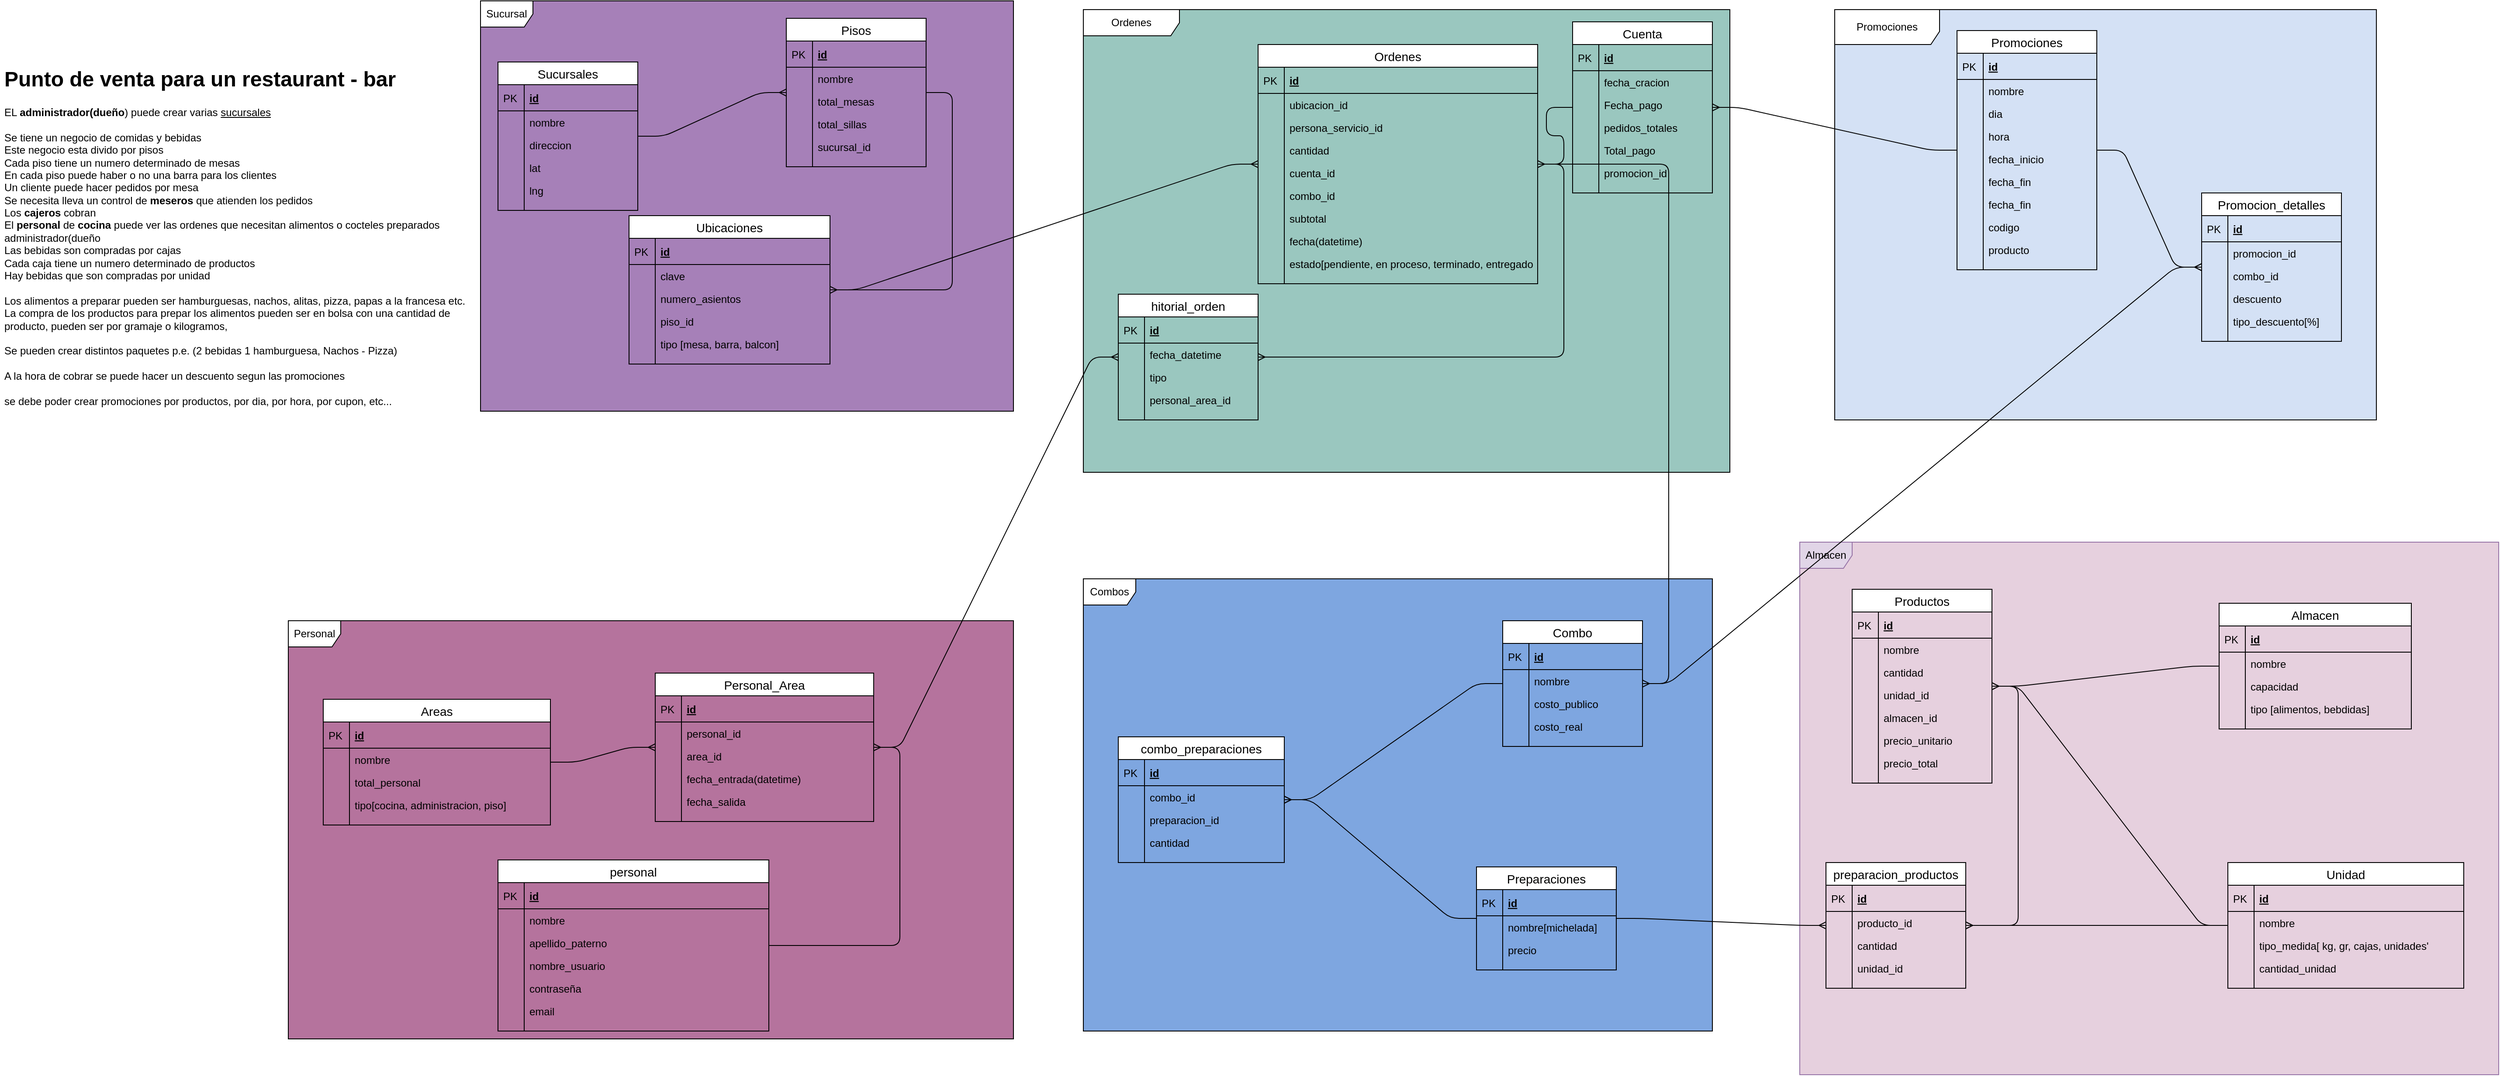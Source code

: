 <mxfile version="12.9.9" type="github" pages="2">
  <diagram id="22Rfq7sdHzUxJZpbqbyE" name="Page-1">
    <mxGraphModel dx="2155" dy="2323" grid="1" gridSize="10" guides="1" tooltips="1" connect="1" arrows="1" fold="1" page="1" pageScale="1" pageWidth="850" pageHeight="1100" math="0" shadow="0">
      <root>
        <mxCell id="0" />
        <mxCell id="1" parent="0" />
        <mxCell id="GpSslrUxPL41SBFhDHi3-8" value="Ordenes" style="shape=umlFrame;whiteSpace=wrap;html=1;swimlaneFillColor=#9AC7BF;width=110;height=30;" vertex="1" parent="1">
          <mxGeometry x="1290" width="740" height="530" as="geometry" />
        </mxCell>
        <mxCell id="GpSslrUxPL41SBFhDHi3-7" value="Combos" style="shape=umlFrame;whiteSpace=wrap;html=1;swimlaneFillColor=#7EA6E0;" vertex="1" parent="1">
          <mxGeometry x="1290" y="652" width="720" height="518" as="geometry" />
        </mxCell>
        <mxCell id="GpSslrUxPL41SBFhDHi3-6" value="Promociones" style="shape=umlFrame;whiteSpace=wrap;html=1;swimlaneFillColor=#D4E1F5;width=120;height=40;" vertex="1" parent="1">
          <mxGeometry x="2150" width="620" height="470" as="geometry" />
        </mxCell>
        <mxCell id="GpSslrUxPL41SBFhDHi3-5" value="Sucursal" style="shape=umlFrame;whiteSpace=wrap;html=1;swimlaneFillColor=#A680B8;" vertex="1" parent="1">
          <mxGeometry x="600" y="-10" width="610" height="470" as="geometry" />
        </mxCell>
        <mxCell id="GpSslrUxPL41SBFhDHi3-4" value="Personal" style="shape=umlFrame;whiteSpace=wrap;html=1;swimlaneFillColor=#B5739D;" vertex="1" parent="1">
          <mxGeometry x="380" y="700" width="830" height="479" as="geometry" />
        </mxCell>
        <mxCell id="GpSslrUxPL41SBFhDHi3-1" value="Almacen" style="shape=umlFrame;whiteSpace=wrap;html=1;fillColor=#e1d5e7;strokeColor=#9673a6;swimlaneFillColor=#E6D0DE;" vertex="1" parent="1">
          <mxGeometry x="2110" y="610" width="800" height="610" as="geometry" />
        </mxCell>
        <mxCell id="jaMzt_0cr2T9Gw3YiFE0-1" value="&lt;h1&gt;Punto de venta para un restaurant - bar&lt;/h1&gt;&lt;div&gt;EL &lt;b&gt;administrador(dueño&lt;/b&gt;) puede crear varias &lt;u&gt;sucursales&lt;/u&gt;&lt;/div&gt;&lt;div&gt;&lt;br&gt;&lt;/div&gt;&lt;div&gt;Se tiene un negocio de comidas y bebidas&lt;br&gt;Este negocio esta divido por pisos&lt;br&gt;Cada piso tiene un numero determinado de mesas&lt;br&gt;En cada piso puede haber o no una barra para los clientes&lt;br&gt;Un cliente puede hacer pedidos por mesa&lt;/div&gt;&lt;div&gt;Se necesita lleva un control de &lt;b&gt;meseros&lt;/b&gt; que atienden los pedidos&lt;/div&gt;&lt;div&gt;Los &lt;b&gt;cajeros&lt;/b&gt; cobran&lt;br&gt;El &lt;b&gt;personal&lt;/b&gt; de &lt;b&gt;cocina&lt;/b&gt; puede ver las ordenes que necesitan alimentos o cocteles preparados&lt;/div&gt;&lt;div&gt;administrador(dueño&lt;/div&gt;&lt;div&gt;Las bebidas son compradas por cajas&lt;/div&gt;&lt;div&gt;Cada caja tiene un numero determinado de productos&lt;/div&gt;&lt;div&gt;Hay bebidas que son compradas por unidad&lt;/div&gt;&lt;div&gt;&lt;br&gt;&lt;/div&gt;&lt;div&gt;Los alimentos a preparar pueden ser hamburguesas, nachos, alitas, pizza, papas a la francesa etc.&lt;/div&gt;&lt;div&gt;La compra de los productos para prepar los alimentos pueden ser en bolsa con una cantidad de producto, pueden ser por gramaje o kilogramos, &lt;br&gt;&lt;/div&gt;&lt;div&gt;&lt;br&gt;&lt;/div&gt;&lt;div&gt;Se pueden crear distintos paquetes p.e. (2 bebidas 1 hamburguesa, Nachos - Pizza)&lt;/div&gt;&lt;div&gt;&lt;br&gt;&lt;/div&gt;&lt;div&gt;A la hora de cobrar se puede hacer un descuento segun las promociones&lt;br&gt;&lt;br&gt;se debe poder crear promociones por productos, por dia, por hora, por cupon, etc...&lt;br&gt;&lt;br&gt;&lt;br&gt;&lt;/div&gt;" style="text;html=1;strokeColor=none;fillColor=none;spacing=5;spacingTop=-20;whiteSpace=wrap;overflow=hidden;rounded=0;" parent="1" vertex="1">
          <mxGeometry x="50" y="60" width="570" height="450" as="geometry" />
        </mxCell>
        <mxCell id="jaMzt_0cr2T9Gw3YiFE0-28" value="" style="edgeStyle=entityRelationEdgeStyle;fontSize=12;html=1;endArrow=ERmany;" parent="1" source="jaMzt_0cr2T9Gw3YiFE0-2" target="jaMzt_0cr2T9Gw3YiFE0-15" edge="1">
          <mxGeometry width="100" height="100" relative="1" as="geometry">
            <mxPoint x="810" y="380" as="sourcePoint" />
            <mxPoint x="910" y="280" as="targetPoint" />
          </mxGeometry>
        </mxCell>
        <mxCell id="jaMzt_0cr2T9Gw3YiFE0-40" value="" style="edgeStyle=entityRelationEdgeStyle;fontSize=12;html=1;endArrow=ERmany;" parent="1" source="jaMzt_0cr2T9Gw3YiFE0-15" target="jaMzt_0cr2T9Gw3YiFE0-29" edge="1">
          <mxGeometry width="100" height="100" relative="1" as="geometry">
            <mxPoint x="1090" y="380" as="sourcePoint" />
            <mxPoint x="1190" y="280" as="targetPoint" />
          </mxGeometry>
        </mxCell>
        <mxCell id="jaMzt_0cr2T9Gw3YiFE0-68" value="" style="edgeStyle=entityRelationEdgeStyle;fontSize=12;html=1;endArrow=ERmany;" parent="1" source="jaMzt_0cr2T9Gw3YiFE0-57" target="jaMzt_0cr2T9Gw3YiFE0-103" edge="1">
          <mxGeometry width="100" height="100" relative="1" as="geometry">
            <mxPoint x="1640" y="440" as="sourcePoint" />
            <mxPoint x="1190" y="280" as="targetPoint" />
          </mxGeometry>
        </mxCell>
        <mxCell id="jaMzt_0cr2T9Gw3YiFE0-97" value="" style="edgeStyle=entityRelationEdgeStyle;fontSize=12;html=1;endArrow=ERmany;" parent="1" source="jaMzt_0cr2T9Gw3YiFE0-69" target="jaMzt_0cr2T9Gw3YiFE0-86" edge="1">
          <mxGeometry width="100" height="100" relative="1" as="geometry">
            <mxPoint x="1150" y="450" as="sourcePoint" />
            <mxPoint x="1050" y="630" as="targetPoint" />
          </mxGeometry>
        </mxCell>
        <mxCell id="jaMzt_0cr2T9Gw3YiFE0-114" value="" style="edgeStyle=entityRelationEdgeStyle;fontSize=12;html=1;endArrow=ERmany;" parent="1" source="jaMzt_0cr2T9Gw3YiFE0-29" target="jaMzt_0cr2T9Gw3YiFE0-103" edge="1">
          <mxGeometry width="100" height="100" relative="1" as="geometry">
            <mxPoint x="1410" y="300" as="sourcePoint" />
            <mxPoint x="1510" y="200" as="targetPoint" />
          </mxGeometry>
        </mxCell>
        <mxCell id="jaMzt_0cr2T9Gw3YiFE0-115" value="" style="edgeStyle=entityRelationEdgeStyle;fontSize=12;html=1;endArrow=ERmany;" parent="1" source="jaMzt_0cr2T9Gw3YiFE0-103" target="PqrvAoR6oRC5jQz1uSf7-162" edge="1">
          <mxGeometry width="100" height="100" relative="1" as="geometry">
            <mxPoint x="1230" y="360" as="sourcePoint" />
            <mxPoint x="1510" y="200" as="targetPoint" />
          </mxGeometry>
        </mxCell>
        <mxCell id="PqrvAoR6oRC5jQz1uSf7-12" value="" style="edgeStyle=entityRelationEdgeStyle;fontSize=12;html=1;endArrow=ERmany;" parent="1" source="PqrvAoR6oRC5jQz1uSf7-1" target="jaMzt_0cr2T9Gw3YiFE0-116" edge="1">
          <mxGeometry width="100" height="100" relative="1" as="geometry">
            <mxPoint x="1690" y="420" as="sourcePoint" />
            <mxPoint x="1790" y="320" as="targetPoint" />
          </mxGeometry>
        </mxCell>
        <mxCell id="PqrvAoR6oRC5jQz1uSf7-26" value="" style="edgeStyle=entityRelationEdgeStyle;fontSize=12;html=1;endArrow=ERmany;" parent="1" source="PqrvAoR6oRC5jQz1uSf7-13" target="jaMzt_0cr2T9Gw3YiFE0-116" edge="1">
          <mxGeometry width="100" height="100" relative="1" as="geometry">
            <mxPoint x="1870" y="650" as="sourcePoint" />
            <mxPoint x="1970" y="550" as="targetPoint" />
          </mxGeometry>
        </mxCell>
        <mxCell id="PqrvAoR6oRC5jQz1uSf7-42" value="" style="edgeStyle=entityRelationEdgeStyle;fontSize=12;html=1;endArrow=ERmany;" parent="1" source="jaMzt_0cr2T9Gw3YiFE0-103" target="PqrvAoR6oRC5jQz1uSf7-78" edge="1">
          <mxGeometry width="100" height="100" relative="1" as="geometry">
            <mxPoint x="1720" y="630" as="sourcePoint" />
            <mxPoint x="1480.0" y="782" as="targetPoint" />
          </mxGeometry>
        </mxCell>
        <mxCell id="PqrvAoR6oRC5jQz1uSf7-54" value="" style="edgeStyle=entityRelationEdgeStyle;fontSize=12;html=1;endArrow=ERmany;" parent="1" source="PqrvAoR6oRC5jQz1uSf7-78" target="PqrvAoR6oRC5jQz1uSf7-89" edge="1">
          <mxGeometry width="100" height="100" relative="1" as="geometry">
            <mxPoint x="1480" y="1000" as="sourcePoint" />
            <mxPoint x="1860" y="450" as="targetPoint" />
          </mxGeometry>
        </mxCell>
        <mxCell id="PqrvAoR6oRC5jQz1uSf7-55" value="" style="edgeStyle=entityRelationEdgeStyle;fontSize=12;html=1;endArrow=ERmany;" parent="1" source="jaMzt_0cr2T9Gw3YiFE0-116" target="PqrvAoR6oRC5jQz1uSf7-102" edge="1">
          <mxGeometry width="100" height="100" relative="1" as="geometry">
            <mxPoint x="1720" y="690" as="sourcePoint" />
            <mxPoint x="1820" y="590" as="targetPoint" />
          </mxGeometry>
        </mxCell>
        <mxCell id="PqrvAoR6oRC5jQz1uSf7-58" value="" style="edgeStyle=entityRelationEdgeStyle;fontSize=12;html=1;endArrow=ERmany;" parent="1" source="PqrvAoR6oRC5jQz1uSf7-1" target="PqrvAoR6oRC5jQz1uSf7-102" edge="1">
          <mxGeometry width="100" height="100" relative="1" as="geometry">
            <mxPoint x="1930" y="810" as="sourcePoint" />
            <mxPoint x="2030" y="710" as="targetPoint" />
          </mxGeometry>
        </mxCell>
        <mxCell id="PqrvAoR6oRC5jQz1uSf7-114" value="" style="edgeStyle=entityRelationEdgeStyle;fontSize=12;html=1;endArrow=ERmany;" parent="1" source="PqrvAoR6oRC5jQz1uSf7-43" target="PqrvAoR6oRC5jQz1uSf7-102" edge="1">
          <mxGeometry width="100" height="100" relative="1" as="geometry">
            <mxPoint x="2080" y="920" as="sourcePoint" />
            <mxPoint x="2180" y="820" as="targetPoint" />
          </mxGeometry>
        </mxCell>
        <mxCell id="PqrvAoR6oRC5jQz1uSf7-119" value="" style="edgeStyle=entityRelationEdgeStyle;fontSize=12;html=1;endArrow=ERmany;" parent="1" source="PqrvAoR6oRC5jQz1uSf7-43" target="PqrvAoR6oRC5jQz1uSf7-89" edge="1">
          <mxGeometry width="100" height="100" relative="1" as="geometry">
            <mxPoint x="1880" y="690" as="sourcePoint" />
            <mxPoint x="1980" y="590" as="targetPoint" />
          </mxGeometry>
        </mxCell>
        <mxCell id="PqrvAoR6oRC5jQz1uSf7-135" value="" style="edgeStyle=entityRelationEdgeStyle;fontSize=12;html=1;endArrow=ERmany;" parent="1" source="PqrvAoR6oRC5jQz1uSf7-59" target="PqrvAoR6oRC5jQz1uSf7-122" edge="1">
          <mxGeometry width="100" height="100" relative="1" as="geometry">
            <mxPoint x="1950" y="370" as="sourcePoint" />
            <mxPoint x="2050" y="270" as="targetPoint" />
          </mxGeometry>
        </mxCell>
        <mxCell id="PqrvAoR6oRC5jQz1uSf7-136" value="" style="edgeStyle=entityRelationEdgeStyle;fontSize=12;html=1;endArrow=ERmany;" parent="1" source="PqrvAoR6oRC5jQz1uSf7-78" target="PqrvAoR6oRC5jQz1uSf7-122" edge="1">
          <mxGeometry width="100" height="100" relative="1" as="geometry">
            <mxPoint x="1950" y="370" as="sourcePoint" />
            <mxPoint x="2050" y="270" as="targetPoint" />
          </mxGeometry>
        </mxCell>
        <mxCell id="PqrvAoR6oRC5jQz1uSf7-139" value="" style="edgeStyle=entityRelationEdgeStyle;fontSize=12;html=1;endArrow=ERmany;" parent="1" source="PqrvAoR6oRC5jQz1uSf7-59" target="jaMzt_0cr2T9Gw3YiFE0-57" edge="1">
          <mxGeometry width="100" height="100" relative="1" as="geometry">
            <mxPoint x="1800" y="310" as="sourcePoint" />
            <mxPoint x="1900" y="210" as="targetPoint" />
          </mxGeometry>
        </mxCell>
        <mxCell id="PqrvAoR6oRC5jQz1uSf7-161" value="" style="edgeStyle=entityRelationEdgeStyle;fontSize=12;html=1;endArrow=ERmany;" parent="1" source="PqrvAoR6oRC5jQz1uSf7-150" target="jaMzt_0cr2T9Gw3YiFE0-86" edge="1">
          <mxGeometry width="100" height="100" relative="1" as="geometry">
            <mxPoint x="950" y="660" as="sourcePoint" />
            <mxPoint x="1050" y="560" as="targetPoint" />
          </mxGeometry>
        </mxCell>
        <mxCell id="PqrvAoR6oRC5jQz1uSf7-173" value="" style="edgeStyle=entityRelationEdgeStyle;fontSize=12;html=1;endArrow=ERmany;" parent="1" source="jaMzt_0cr2T9Gw3YiFE0-86" target="PqrvAoR6oRC5jQz1uSf7-162" edge="1">
          <mxGeometry width="100" height="100" relative="1" as="geometry">
            <mxPoint x="1270" y="530" as="sourcePoint" />
            <mxPoint x="1370" y="430" as="targetPoint" />
          </mxGeometry>
        </mxCell>
        <mxCell id="PqrvAoR6oRC5jQz1uSf7-1" value="Unidad" style="swimlane;fontStyle=0;childLayout=stackLayout;horizontal=1;startSize=26;horizontalStack=0;resizeParent=1;resizeParentMax=0;resizeLast=0;collapsible=1;marginBottom=0;align=center;fontSize=14;" parent="1" vertex="1">
          <mxGeometry x="2600" y="977" width="270" height="144" as="geometry" />
        </mxCell>
        <mxCell id="PqrvAoR6oRC5jQz1uSf7-2" value="id" style="shape=partialRectangle;top=0;left=0;right=0;bottom=1;align=left;verticalAlign=middle;fillColor=none;spacingLeft=34;spacingRight=4;overflow=hidden;rotatable=0;points=[[0,0.5],[1,0.5]];portConstraint=eastwest;dropTarget=0;fontStyle=5;fontSize=12;" parent="PqrvAoR6oRC5jQz1uSf7-1" vertex="1">
          <mxGeometry y="26" width="270" height="30" as="geometry" />
        </mxCell>
        <mxCell id="PqrvAoR6oRC5jQz1uSf7-3" value="PK" style="shape=partialRectangle;top=0;left=0;bottom=0;fillColor=none;align=left;verticalAlign=middle;spacingLeft=4;spacingRight=4;overflow=hidden;rotatable=0;points=[];portConstraint=eastwest;part=1;fontSize=12;" parent="PqrvAoR6oRC5jQz1uSf7-2" vertex="1" connectable="0">
          <mxGeometry width="30" height="30" as="geometry" />
        </mxCell>
        <mxCell id="PqrvAoR6oRC5jQz1uSf7-4" value="nombre" style="shape=partialRectangle;top=0;left=0;right=0;bottom=0;align=left;verticalAlign=top;fillColor=none;spacingLeft=34;spacingRight=4;overflow=hidden;rotatable=0;points=[[0,0.5],[1,0.5]];portConstraint=eastwest;dropTarget=0;fontSize=12;" parent="PqrvAoR6oRC5jQz1uSf7-1" vertex="1">
          <mxGeometry y="56" width="270" height="26" as="geometry" />
        </mxCell>
        <mxCell id="PqrvAoR6oRC5jQz1uSf7-5" value="" style="shape=partialRectangle;top=0;left=0;bottom=0;fillColor=none;align=left;verticalAlign=top;spacingLeft=4;spacingRight=4;overflow=hidden;rotatable=0;points=[];portConstraint=eastwest;part=1;fontSize=12;" parent="PqrvAoR6oRC5jQz1uSf7-4" vertex="1" connectable="0">
          <mxGeometry width="30" height="26" as="geometry" />
        </mxCell>
        <mxCell id="PqrvAoR6oRC5jQz1uSf7-6" value="tipo_medida[ kg, gr, cajas, unidades&#39;" style="shape=partialRectangle;top=0;left=0;right=0;bottom=0;align=left;verticalAlign=top;fillColor=none;spacingLeft=34;spacingRight=4;overflow=hidden;rotatable=0;points=[[0,0.5],[1,0.5]];portConstraint=eastwest;dropTarget=0;fontSize=12;" parent="PqrvAoR6oRC5jQz1uSf7-1" vertex="1">
          <mxGeometry y="82" width="270" height="26" as="geometry" />
        </mxCell>
        <mxCell id="PqrvAoR6oRC5jQz1uSf7-7" value="" style="shape=partialRectangle;top=0;left=0;bottom=0;fillColor=none;align=left;verticalAlign=top;spacingLeft=4;spacingRight=4;overflow=hidden;rotatable=0;points=[];portConstraint=eastwest;part=1;fontSize=12;" parent="PqrvAoR6oRC5jQz1uSf7-6" vertex="1" connectable="0">
          <mxGeometry width="30" height="26" as="geometry" />
        </mxCell>
        <mxCell id="PqrvAoR6oRC5jQz1uSf7-8" value="cantidad_unidad" style="shape=partialRectangle;top=0;left=0;right=0;bottom=0;align=left;verticalAlign=top;fillColor=none;spacingLeft=34;spacingRight=4;overflow=hidden;rotatable=0;points=[[0,0.5],[1,0.5]];portConstraint=eastwest;dropTarget=0;fontSize=12;" parent="PqrvAoR6oRC5jQz1uSf7-1" vertex="1">
          <mxGeometry y="108" width="270" height="26" as="geometry" />
        </mxCell>
        <mxCell id="PqrvAoR6oRC5jQz1uSf7-9" value="" style="shape=partialRectangle;top=0;left=0;bottom=0;fillColor=none;align=left;verticalAlign=top;spacingLeft=4;spacingRight=4;overflow=hidden;rotatable=0;points=[];portConstraint=eastwest;part=1;fontSize=12;" parent="PqrvAoR6oRC5jQz1uSf7-8" vertex="1" connectable="0">
          <mxGeometry width="30" height="26" as="geometry" />
        </mxCell>
        <mxCell id="PqrvAoR6oRC5jQz1uSf7-10" value="" style="shape=partialRectangle;top=0;left=0;right=0;bottom=0;align=left;verticalAlign=top;fillColor=none;spacingLeft=34;spacingRight=4;overflow=hidden;rotatable=0;points=[[0,0.5],[1,0.5]];portConstraint=eastwest;dropTarget=0;fontSize=12;" parent="PqrvAoR6oRC5jQz1uSf7-1" vertex="1">
          <mxGeometry y="134" width="270" height="10" as="geometry" />
        </mxCell>
        <mxCell id="PqrvAoR6oRC5jQz1uSf7-11" value="" style="shape=partialRectangle;top=0;left=0;bottom=0;fillColor=none;align=left;verticalAlign=top;spacingLeft=4;spacingRight=4;overflow=hidden;rotatable=0;points=[];portConstraint=eastwest;part=1;fontSize=12;" parent="PqrvAoR6oRC5jQz1uSf7-10" vertex="1" connectable="0">
          <mxGeometry width="30" height="10" as="geometry" />
        </mxCell>
        <mxCell id="jaMzt_0cr2T9Gw3YiFE0-116" value="Productos" style="swimlane;fontStyle=0;childLayout=stackLayout;horizontal=1;startSize=26;horizontalStack=0;resizeParent=1;resizeParentMax=0;resizeLast=0;collapsible=1;marginBottom=0;align=center;fontSize=14;" parent="1" vertex="1">
          <mxGeometry x="2170" y="664" width="160" height="222" as="geometry" />
        </mxCell>
        <mxCell id="jaMzt_0cr2T9Gw3YiFE0-117" value="id" style="shape=partialRectangle;top=0;left=0;right=0;bottom=1;align=left;verticalAlign=middle;fillColor=none;spacingLeft=34;spacingRight=4;overflow=hidden;rotatable=0;points=[[0,0.5],[1,0.5]];portConstraint=eastwest;dropTarget=0;fontStyle=5;fontSize=12;" parent="jaMzt_0cr2T9Gw3YiFE0-116" vertex="1">
          <mxGeometry y="26" width="160" height="30" as="geometry" />
        </mxCell>
        <mxCell id="jaMzt_0cr2T9Gw3YiFE0-118" value="PK" style="shape=partialRectangle;top=0;left=0;bottom=0;fillColor=none;align=left;verticalAlign=middle;spacingLeft=4;spacingRight=4;overflow=hidden;rotatable=0;points=[];portConstraint=eastwest;part=1;fontSize=12;" parent="jaMzt_0cr2T9Gw3YiFE0-117" vertex="1" connectable="0">
          <mxGeometry width="30" height="30" as="geometry" />
        </mxCell>
        <mxCell id="jaMzt_0cr2T9Gw3YiFE0-119" value="nombre" style="shape=partialRectangle;top=0;left=0;right=0;bottom=0;align=left;verticalAlign=top;fillColor=none;spacingLeft=34;spacingRight=4;overflow=hidden;rotatable=0;points=[[0,0.5],[1,0.5]];portConstraint=eastwest;dropTarget=0;fontSize=12;" parent="jaMzt_0cr2T9Gw3YiFE0-116" vertex="1">
          <mxGeometry y="56" width="160" height="26" as="geometry" />
        </mxCell>
        <mxCell id="jaMzt_0cr2T9Gw3YiFE0-120" value="" style="shape=partialRectangle;top=0;left=0;bottom=0;fillColor=none;align=left;verticalAlign=top;spacingLeft=4;spacingRight=4;overflow=hidden;rotatable=0;points=[];portConstraint=eastwest;part=1;fontSize=12;" parent="jaMzt_0cr2T9Gw3YiFE0-119" vertex="1" connectable="0">
          <mxGeometry width="30" height="26" as="geometry" />
        </mxCell>
        <mxCell id="jaMzt_0cr2T9Gw3YiFE0-121" value="cantidad" style="shape=partialRectangle;top=0;left=0;right=0;bottom=0;align=left;verticalAlign=top;fillColor=none;spacingLeft=34;spacingRight=4;overflow=hidden;rotatable=0;points=[[0,0.5],[1,0.5]];portConstraint=eastwest;dropTarget=0;fontSize=12;" parent="jaMzt_0cr2T9Gw3YiFE0-116" vertex="1">
          <mxGeometry y="82" width="160" height="26" as="geometry" />
        </mxCell>
        <mxCell id="jaMzt_0cr2T9Gw3YiFE0-122" value="" style="shape=partialRectangle;top=0;left=0;bottom=0;fillColor=none;align=left;verticalAlign=top;spacingLeft=4;spacingRight=4;overflow=hidden;rotatable=0;points=[];portConstraint=eastwest;part=1;fontSize=12;" parent="jaMzt_0cr2T9Gw3YiFE0-121" vertex="1" connectable="0">
          <mxGeometry width="30" height="26" as="geometry" />
        </mxCell>
        <mxCell id="jaMzt_0cr2T9Gw3YiFE0-123" value="unidad_id" style="shape=partialRectangle;top=0;left=0;right=0;bottom=0;align=left;verticalAlign=top;fillColor=none;spacingLeft=34;spacingRight=4;overflow=hidden;rotatable=0;points=[[0,0.5],[1,0.5]];portConstraint=eastwest;dropTarget=0;fontSize=12;" parent="jaMzt_0cr2T9Gw3YiFE0-116" vertex="1">
          <mxGeometry y="108" width="160" height="26" as="geometry" />
        </mxCell>
        <mxCell id="jaMzt_0cr2T9Gw3YiFE0-124" value="" style="shape=partialRectangle;top=0;left=0;bottom=0;fillColor=none;align=left;verticalAlign=top;spacingLeft=4;spacingRight=4;overflow=hidden;rotatable=0;points=[];portConstraint=eastwest;part=1;fontSize=12;" parent="jaMzt_0cr2T9Gw3YiFE0-123" vertex="1" connectable="0">
          <mxGeometry width="30" height="26" as="geometry" />
        </mxCell>
        <mxCell id="PqrvAoR6oRC5jQz1uSf7-24" value="almacen_id" style="shape=partialRectangle;top=0;left=0;right=0;bottom=0;align=left;verticalAlign=top;fillColor=none;spacingLeft=34;spacingRight=4;overflow=hidden;rotatable=0;points=[[0,0.5],[1,0.5]];portConstraint=eastwest;dropTarget=0;fontSize=12;" parent="jaMzt_0cr2T9Gw3YiFE0-116" vertex="1">
          <mxGeometry y="134" width="160" height="26" as="geometry" />
        </mxCell>
        <mxCell id="PqrvAoR6oRC5jQz1uSf7-25" value="" style="shape=partialRectangle;top=0;left=0;bottom=0;fillColor=none;align=left;verticalAlign=top;spacingLeft=4;spacingRight=4;overflow=hidden;rotatable=0;points=[];portConstraint=eastwest;part=1;fontSize=12;" parent="PqrvAoR6oRC5jQz1uSf7-24" vertex="1" connectable="0">
          <mxGeometry width="30" height="26" as="geometry" />
        </mxCell>
        <mxCell id="PqrvAoR6oRC5jQz1uSf7-115" value="precio_unitario" style="shape=partialRectangle;top=0;left=0;right=0;bottom=0;align=left;verticalAlign=top;fillColor=none;spacingLeft=34;spacingRight=4;overflow=hidden;rotatable=0;points=[[0,0.5],[1,0.5]];portConstraint=eastwest;dropTarget=0;fontSize=12;" parent="jaMzt_0cr2T9Gw3YiFE0-116" vertex="1">
          <mxGeometry y="160" width="160" height="26" as="geometry" />
        </mxCell>
        <mxCell id="PqrvAoR6oRC5jQz1uSf7-116" value="" style="shape=partialRectangle;top=0;left=0;bottom=0;fillColor=none;align=left;verticalAlign=top;spacingLeft=4;spacingRight=4;overflow=hidden;rotatable=0;points=[];portConstraint=eastwest;part=1;fontSize=12;" parent="PqrvAoR6oRC5jQz1uSf7-115" vertex="1" connectable="0">
          <mxGeometry width="30" height="26" as="geometry" />
        </mxCell>
        <mxCell id="PqrvAoR6oRC5jQz1uSf7-117" value="precio_total" style="shape=partialRectangle;top=0;left=0;right=0;bottom=0;align=left;verticalAlign=top;fillColor=none;spacingLeft=34;spacingRight=4;overflow=hidden;rotatable=0;points=[[0,0.5],[1,0.5]];portConstraint=eastwest;dropTarget=0;fontSize=12;" parent="jaMzt_0cr2T9Gw3YiFE0-116" vertex="1">
          <mxGeometry y="186" width="160" height="26" as="geometry" />
        </mxCell>
        <mxCell id="PqrvAoR6oRC5jQz1uSf7-118" value="" style="shape=partialRectangle;top=0;left=0;bottom=0;fillColor=none;align=left;verticalAlign=top;spacingLeft=4;spacingRight=4;overflow=hidden;rotatable=0;points=[];portConstraint=eastwest;part=1;fontSize=12;" parent="PqrvAoR6oRC5jQz1uSf7-117" vertex="1" connectable="0">
          <mxGeometry width="30" height="26" as="geometry" />
        </mxCell>
        <mxCell id="jaMzt_0cr2T9Gw3YiFE0-125" value="" style="shape=partialRectangle;top=0;left=0;right=0;bottom=0;align=left;verticalAlign=top;fillColor=none;spacingLeft=34;spacingRight=4;overflow=hidden;rotatable=0;points=[[0,0.5],[1,0.5]];portConstraint=eastwest;dropTarget=0;fontSize=12;" parent="jaMzt_0cr2T9Gw3YiFE0-116" vertex="1">
          <mxGeometry y="212" width="160" height="10" as="geometry" />
        </mxCell>
        <mxCell id="jaMzt_0cr2T9Gw3YiFE0-126" value="" style="shape=partialRectangle;top=0;left=0;bottom=0;fillColor=none;align=left;verticalAlign=top;spacingLeft=4;spacingRight=4;overflow=hidden;rotatable=0;points=[];portConstraint=eastwest;part=1;fontSize=12;" parent="jaMzt_0cr2T9Gw3YiFE0-125" vertex="1" connectable="0">
          <mxGeometry width="30" height="10" as="geometry" />
        </mxCell>
        <mxCell id="PqrvAoR6oRC5jQz1uSf7-13" value="Almacen" style="swimlane;fontStyle=0;childLayout=stackLayout;horizontal=1;startSize=26;horizontalStack=0;resizeParent=1;resizeParentMax=0;resizeLast=0;collapsible=1;marginBottom=0;align=center;fontSize=14;" parent="1" vertex="1">
          <mxGeometry x="2590" y="680" width="220" height="144" as="geometry" />
        </mxCell>
        <mxCell id="PqrvAoR6oRC5jQz1uSf7-14" value="id" style="shape=partialRectangle;top=0;left=0;right=0;bottom=1;align=left;verticalAlign=middle;fillColor=none;spacingLeft=34;spacingRight=4;overflow=hidden;rotatable=0;points=[[0,0.5],[1,0.5]];portConstraint=eastwest;dropTarget=0;fontStyle=5;fontSize=12;" parent="PqrvAoR6oRC5jQz1uSf7-13" vertex="1">
          <mxGeometry y="26" width="220" height="30" as="geometry" />
        </mxCell>
        <mxCell id="PqrvAoR6oRC5jQz1uSf7-15" value="PK" style="shape=partialRectangle;top=0;left=0;bottom=0;fillColor=none;align=left;verticalAlign=middle;spacingLeft=4;spacingRight=4;overflow=hidden;rotatable=0;points=[];portConstraint=eastwest;part=1;fontSize=12;" parent="PqrvAoR6oRC5jQz1uSf7-14" vertex="1" connectable="0">
          <mxGeometry width="30" height="30" as="geometry" />
        </mxCell>
        <mxCell id="PqrvAoR6oRC5jQz1uSf7-16" value="nombre" style="shape=partialRectangle;top=0;left=0;right=0;bottom=0;align=left;verticalAlign=top;fillColor=none;spacingLeft=34;spacingRight=4;overflow=hidden;rotatable=0;points=[[0,0.5],[1,0.5]];portConstraint=eastwest;dropTarget=0;fontSize=12;" parent="PqrvAoR6oRC5jQz1uSf7-13" vertex="1">
          <mxGeometry y="56" width="220" height="26" as="geometry" />
        </mxCell>
        <mxCell id="PqrvAoR6oRC5jQz1uSf7-17" value="" style="shape=partialRectangle;top=0;left=0;bottom=0;fillColor=none;align=left;verticalAlign=top;spacingLeft=4;spacingRight=4;overflow=hidden;rotatable=0;points=[];portConstraint=eastwest;part=1;fontSize=12;" parent="PqrvAoR6oRC5jQz1uSf7-16" vertex="1" connectable="0">
          <mxGeometry width="30" height="26" as="geometry" />
        </mxCell>
        <mxCell id="PqrvAoR6oRC5jQz1uSf7-18" value="capacidad" style="shape=partialRectangle;top=0;left=0;right=0;bottom=0;align=left;verticalAlign=top;fillColor=none;spacingLeft=34;spacingRight=4;overflow=hidden;rotatable=0;points=[[0,0.5],[1,0.5]];portConstraint=eastwest;dropTarget=0;fontSize=12;" parent="PqrvAoR6oRC5jQz1uSf7-13" vertex="1">
          <mxGeometry y="82" width="220" height="26" as="geometry" />
        </mxCell>
        <mxCell id="PqrvAoR6oRC5jQz1uSf7-19" value="" style="shape=partialRectangle;top=0;left=0;bottom=0;fillColor=none;align=left;verticalAlign=top;spacingLeft=4;spacingRight=4;overflow=hidden;rotatable=0;points=[];portConstraint=eastwest;part=1;fontSize=12;" parent="PqrvAoR6oRC5jQz1uSf7-18" vertex="1" connectable="0">
          <mxGeometry width="30" height="26" as="geometry" />
        </mxCell>
        <mxCell id="PqrvAoR6oRC5jQz1uSf7-20" value="tipo [alimentos, bebdidas]" style="shape=partialRectangle;top=0;left=0;right=0;bottom=0;align=left;verticalAlign=top;fillColor=none;spacingLeft=34;spacingRight=4;overflow=hidden;rotatable=0;points=[[0,0.5],[1,0.5]];portConstraint=eastwest;dropTarget=0;fontSize=12;" parent="PqrvAoR6oRC5jQz1uSf7-13" vertex="1">
          <mxGeometry y="108" width="220" height="26" as="geometry" />
        </mxCell>
        <mxCell id="PqrvAoR6oRC5jQz1uSf7-21" value="" style="shape=partialRectangle;top=0;left=0;bottom=0;fillColor=none;align=left;verticalAlign=top;spacingLeft=4;spacingRight=4;overflow=hidden;rotatable=0;points=[];portConstraint=eastwest;part=1;fontSize=12;" parent="PqrvAoR6oRC5jQz1uSf7-20" vertex="1" connectable="0">
          <mxGeometry width="30" height="26" as="geometry" />
        </mxCell>
        <mxCell id="PqrvAoR6oRC5jQz1uSf7-22" value="" style="shape=partialRectangle;top=0;left=0;right=0;bottom=0;align=left;verticalAlign=top;fillColor=none;spacingLeft=34;spacingRight=4;overflow=hidden;rotatable=0;points=[[0,0.5],[1,0.5]];portConstraint=eastwest;dropTarget=0;fontSize=12;" parent="PqrvAoR6oRC5jQz1uSf7-13" vertex="1">
          <mxGeometry y="134" width="220" height="10" as="geometry" />
        </mxCell>
        <mxCell id="PqrvAoR6oRC5jQz1uSf7-23" value="" style="shape=partialRectangle;top=0;left=0;bottom=0;fillColor=none;align=left;verticalAlign=top;spacingLeft=4;spacingRight=4;overflow=hidden;rotatable=0;points=[];portConstraint=eastwest;part=1;fontSize=12;" parent="PqrvAoR6oRC5jQz1uSf7-22" vertex="1" connectable="0">
          <mxGeometry width="30" height="10" as="geometry" />
        </mxCell>
        <mxCell id="PqrvAoR6oRC5jQz1uSf7-102" value="preparacion_productos" style="swimlane;fontStyle=0;childLayout=stackLayout;horizontal=1;startSize=26;horizontalStack=0;resizeParent=1;resizeParentMax=0;resizeLast=0;collapsible=1;marginBottom=0;align=center;fontSize=14;" parent="1" vertex="1">
          <mxGeometry x="2140" y="977" width="160" height="144" as="geometry" />
        </mxCell>
        <mxCell id="PqrvAoR6oRC5jQz1uSf7-103" value="id" style="shape=partialRectangle;top=0;left=0;right=0;bottom=1;align=left;verticalAlign=middle;fillColor=none;spacingLeft=34;spacingRight=4;overflow=hidden;rotatable=0;points=[[0,0.5],[1,0.5]];portConstraint=eastwest;dropTarget=0;fontStyle=5;fontSize=12;" parent="PqrvAoR6oRC5jQz1uSf7-102" vertex="1">
          <mxGeometry y="26" width="160" height="30" as="geometry" />
        </mxCell>
        <mxCell id="PqrvAoR6oRC5jQz1uSf7-104" value="PK" style="shape=partialRectangle;top=0;left=0;bottom=0;fillColor=none;align=left;verticalAlign=middle;spacingLeft=4;spacingRight=4;overflow=hidden;rotatable=0;points=[];portConstraint=eastwest;part=1;fontSize=12;" parent="PqrvAoR6oRC5jQz1uSf7-103" vertex="1" connectable="0">
          <mxGeometry width="30" height="30" as="geometry" />
        </mxCell>
        <mxCell id="PqrvAoR6oRC5jQz1uSf7-105" value="producto_id" style="shape=partialRectangle;top=0;left=0;right=0;bottom=0;align=left;verticalAlign=top;fillColor=none;spacingLeft=34;spacingRight=4;overflow=hidden;rotatable=0;points=[[0,0.5],[1,0.5]];portConstraint=eastwest;dropTarget=0;fontSize=12;" parent="PqrvAoR6oRC5jQz1uSf7-102" vertex="1">
          <mxGeometry y="56" width="160" height="26" as="geometry" />
        </mxCell>
        <mxCell id="PqrvAoR6oRC5jQz1uSf7-106" value="" style="shape=partialRectangle;top=0;left=0;bottom=0;fillColor=none;align=left;verticalAlign=top;spacingLeft=4;spacingRight=4;overflow=hidden;rotatable=0;points=[];portConstraint=eastwest;part=1;fontSize=12;" parent="PqrvAoR6oRC5jQz1uSf7-105" vertex="1" connectable="0">
          <mxGeometry width="30" height="26" as="geometry" />
        </mxCell>
        <mxCell id="PqrvAoR6oRC5jQz1uSf7-107" value="cantidad" style="shape=partialRectangle;top=0;left=0;right=0;bottom=0;align=left;verticalAlign=top;fillColor=none;spacingLeft=34;spacingRight=4;overflow=hidden;rotatable=0;points=[[0,0.5],[1,0.5]];portConstraint=eastwest;dropTarget=0;fontSize=12;" parent="PqrvAoR6oRC5jQz1uSf7-102" vertex="1">
          <mxGeometry y="82" width="160" height="26" as="geometry" />
        </mxCell>
        <mxCell id="PqrvAoR6oRC5jQz1uSf7-108" value="" style="shape=partialRectangle;top=0;left=0;bottom=0;fillColor=none;align=left;verticalAlign=top;spacingLeft=4;spacingRight=4;overflow=hidden;rotatable=0;points=[];portConstraint=eastwest;part=1;fontSize=12;" parent="PqrvAoR6oRC5jQz1uSf7-107" vertex="1" connectable="0">
          <mxGeometry width="30" height="26" as="geometry" />
        </mxCell>
        <mxCell id="PqrvAoR6oRC5jQz1uSf7-109" value="unidad_id" style="shape=partialRectangle;top=0;left=0;right=0;bottom=0;align=left;verticalAlign=top;fillColor=none;spacingLeft=34;spacingRight=4;overflow=hidden;rotatable=0;points=[[0,0.5],[1,0.5]];portConstraint=eastwest;dropTarget=0;fontSize=12;" parent="PqrvAoR6oRC5jQz1uSf7-102" vertex="1">
          <mxGeometry y="108" width="160" height="26" as="geometry" />
        </mxCell>
        <mxCell id="PqrvAoR6oRC5jQz1uSf7-110" value="" style="shape=partialRectangle;top=0;left=0;bottom=0;fillColor=none;align=left;verticalAlign=top;spacingLeft=4;spacingRight=4;overflow=hidden;rotatable=0;points=[];portConstraint=eastwest;part=1;fontSize=12;" parent="PqrvAoR6oRC5jQz1uSf7-109" vertex="1" connectable="0">
          <mxGeometry width="30" height="26" as="geometry" />
        </mxCell>
        <mxCell id="PqrvAoR6oRC5jQz1uSf7-111" value="" style="shape=partialRectangle;top=0;left=0;right=0;bottom=0;align=left;verticalAlign=top;fillColor=none;spacingLeft=34;spacingRight=4;overflow=hidden;rotatable=0;points=[[0,0.5],[1,0.5]];portConstraint=eastwest;dropTarget=0;fontSize=12;" parent="PqrvAoR6oRC5jQz1uSf7-102" vertex="1">
          <mxGeometry y="134" width="160" height="10" as="geometry" />
        </mxCell>
        <mxCell id="PqrvAoR6oRC5jQz1uSf7-112" value="" style="shape=partialRectangle;top=0;left=0;bottom=0;fillColor=none;align=left;verticalAlign=top;spacingLeft=4;spacingRight=4;overflow=hidden;rotatable=0;points=[];portConstraint=eastwest;part=1;fontSize=12;" parent="PqrvAoR6oRC5jQz1uSf7-111" vertex="1" connectable="0">
          <mxGeometry width="30" height="10" as="geometry" />
        </mxCell>
        <mxCell id="jaMzt_0cr2T9Gw3YiFE0-2" value="Sucursales" style="swimlane;fontStyle=0;childLayout=stackLayout;horizontal=1;startSize=26;horizontalStack=0;resizeParent=1;resizeParentMax=0;resizeLast=0;collapsible=1;marginBottom=0;align=center;fontSize=14;" parent="1" vertex="1">
          <mxGeometry x="620" y="60" width="160" height="170" as="geometry" />
        </mxCell>
        <mxCell id="jaMzt_0cr2T9Gw3YiFE0-3" value="id" style="shape=partialRectangle;top=0;left=0;right=0;bottom=1;align=left;verticalAlign=middle;fillColor=none;spacingLeft=34;spacingRight=4;overflow=hidden;rotatable=0;points=[[0,0.5],[1,0.5]];portConstraint=eastwest;dropTarget=0;fontStyle=5;fontSize=12;" parent="jaMzt_0cr2T9Gw3YiFE0-2" vertex="1">
          <mxGeometry y="26" width="160" height="30" as="geometry" />
        </mxCell>
        <mxCell id="jaMzt_0cr2T9Gw3YiFE0-4" value="PK" style="shape=partialRectangle;top=0;left=0;bottom=0;fillColor=none;align=left;verticalAlign=middle;spacingLeft=4;spacingRight=4;overflow=hidden;rotatable=0;points=[];portConstraint=eastwest;part=1;fontSize=12;" parent="jaMzt_0cr2T9Gw3YiFE0-3" vertex="1" connectable="0">
          <mxGeometry width="30" height="30" as="geometry" />
        </mxCell>
        <mxCell id="jaMzt_0cr2T9Gw3YiFE0-5" value="nombre" style="shape=partialRectangle;top=0;left=0;right=0;bottom=0;align=left;verticalAlign=top;fillColor=none;spacingLeft=34;spacingRight=4;overflow=hidden;rotatable=0;points=[[0,0.5],[1,0.5]];portConstraint=eastwest;dropTarget=0;fontSize=12;" parent="jaMzt_0cr2T9Gw3YiFE0-2" vertex="1">
          <mxGeometry y="56" width="160" height="26" as="geometry" />
        </mxCell>
        <mxCell id="jaMzt_0cr2T9Gw3YiFE0-6" value="" style="shape=partialRectangle;top=0;left=0;bottom=0;fillColor=none;align=left;verticalAlign=top;spacingLeft=4;spacingRight=4;overflow=hidden;rotatable=0;points=[];portConstraint=eastwest;part=1;fontSize=12;" parent="jaMzt_0cr2T9Gw3YiFE0-5" vertex="1" connectable="0">
          <mxGeometry width="30" height="26" as="geometry" />
        </mxCell>
        <mxCell id="jaMzt_0cr2T9Gw3YiFE0-7" value="direccion" style="shape=partialRectangle;top=0;left=0;right=0;bottom=0;align=left;verticalAlign=top;fillColor=none;spacingLeft=34;spacingRight=4;overflow=hidden;rotatable=0;points=[[0,0.5],[1,0.5]];portConstraint=eastwest;dropTarget=0;fontSize=12;" parent="jaMzt_0cr2T9Gw3YiFE0-2" vertex="1">
          <mxGeometry y="82" width="160" height="26" as="geometry" />
        </mxCell>
        <mxCell id="jaMzt_0cr2T9Gw3YiFE0-8" value="" style="shape=partialRectangle;top=0;left=0;bottom=0;fillColor=none;align=left;verticalAlign=top;spacingLeft=4;spacingRight=4;overflow=hidden;rotatable=0;points=[];portConstraint=eastwest;part=1;fontSize=12;" parent="jaMzt_0cr2T9Gw3YiFE0-7" vertex="1" connectable="0">
          <mxGeometry width="30" height="26" as="geometry" />
        </mxCell>
        <mxCell id="jaMzt_0cr2T9Gw3YiFE0-9" value="lat" style="shape=partialRectangle;top=0;left=0;right=0;bottom=0;align=left;verticalAlign=top;fillColor=none;spacingLeft=34;spacingRight=4;overflow=hidden;rotatable=0;points=[[0,0.5],[1,0.5]];portConstraint=eastwest;dropTarget=0;fontSize=12;" parent="jaMzt_0cr2T9Gw3YiFE0-2" vertex="1">
          <mxGeometry y="108" width="160" height="26" as="geometry" />
        </mxCell>
        <mxCell id="jaMzt_0cr2T9Gw3YiFE0-10" value="" style="shape=partialRectangle;top=0;left=0;bottom=0;fillColor=none;align=left;verticalAlign=top;spacingLeft=4;spacingRight=4;overflow=hidden;rotatable=0;points=[];portConstraint=eastwest;part=1;fontSize=12;" parent="jaMzt_0cr2T9Gw3YiFE0-9" vertex="1" connectable="0">
          <mxGeometry width="30" height="26" as="geometry" />
        </mxCell>
        <mxCell id="jaMzt_0cr2T9Gw3YiFE0-13" value="lng" style="shape=partialRectangle;top=0;left=0;right=0;bottom=0;align=left;verticalAlign=top;fillColor=none;spacingLeft=34;spacingRight=4;overflow=hidden;rotatable=0;points=[[0,0.5],[1,0.5]];portConstraint=eastwest;dropTarget=0;fontSize=12;" parent="jaMzt_0cr2T9Gw3YiFE0-2" vertex="1">
          <mxGeometry y="134" width="160" height="26" as="geometry" />
        </mxCell>
        <mxCell id="jaMzt_0cr2T9Gw3YiFE0-14" value="" style="shape=partialRectangle;top=0;left=0;bottom=0;fillColor=none;align=left;verticalAlign=top;spacingLeft=4;spacingRight=4;overflow=hidden;rotatable=0;points=[];portConstraint=eastwest;part=1;fontSize=12;" parent="jaMzt_0cr2T9Gw3YiFE0-13" vertex="1" connectable="0">
          <mxGeometry width="30" height="26" as="geometry" />
        </mxCell>
        <mxCell id="jaMzt_0cr2T9Gw3YiFE0-11" value="" style="shape=partialRectangle;top=0;left=0;right=0;bottom=0;align=left;verticalAlign=top;fillColor=none;spacingLeft=34;spacingRight=4;overflow=hidden;rotatable=0;points=[[0,0.5],[1,0.5]];portConstraint=eastwest;dropTarget=0;fontSize=12;" parent="jaMzt_0cr2T9Gw3YiFE0-2" vertex="1">
          <mxGeometry y="160" width="160" height="10" as="geometry" />
        </mxCell>
        <mxCell id="jaMzt_0cr2T9Gw3YiFE0-12" value="" style="shape=partialRectangle;top=0;left=0;bottom=0;fillColor=none;align=left;verticalAlign=top;spacingLeft=4;spacingRight=4;overflow=hidden;rotatable=0;points=[];portConstraint=eastwest;part=1;fontSize=12;" parent="jaMzt_0cr2T9Gw3YiFE0-11" vertex="1" connectable="0">
          <mxGeometry width="30" height="10" as="geometry" />
        </mxCell>
        <mxCell id="jaMzt_0cr2T9Gw3YiFE0-15" value="Pisos" style="swimlane;fontStyle=0;childLayout=stackLayout;horizontal=1;startSize=26;horizontalStack=0;resizeParent=1;resizeParentMax=0;resizeLast=0;collapsible=1;marginBottom=0;align=center;fontSize=14;" parent="1" vertex="1">
          <mxGeometry x="950" y="10" width="160" height="170" as="geometry" />
        </mxCell>
        <mxCell id="jaMzt_0cr2T9Gw3YiFE0-16" value="id" style="shape=partialRectangle;top=0;left=0;right=0;bottom=1;align=left;verticalAlign=middle;fillColor=none;spacingLeft=34;spacingRight=4;overflow=hidden;rotatable=0;points=[[0,0.5],[1,0.5]];portConstraint=eastwest;dropTarget=0;fontStyle=5;fontSize=12;" parent="jaMzt_0cr2T9Gw3YiFE0-15" vertex="1">
          <mxGeometry y="26" width="160" height="30" as="geometry" />
        </mxCell>
        <mxCell id="jaMzt_0cr2T9Gw3YiFE0-17" value="PK" style="shape=partialRectangle;top=0;left=0;bottom=0;fillColor=none;align=left;verticalAlign=middle;spacingLeft=4;spacingRight=4;overflow=hidden;rotatable=0;points=[];portConstraint=eastwest;part=1;fontSize=12;" parent="jaMzt_0cr2T9Gw3YiFE0-16" vertex="1" connectable="0">
          <mxGeometry width="30" height="30" as="geometry" />
        </mxCell>
        <mxCell id="jaMzt_0cr2T9Gw3YiFE0-18" value="nombre" style="shape=partialRectangle;top=0;left=0;right=0;bottom=0;align=left;verticalAlign=top;fillColor=none;spacingLeft=34;spacingRight=4;overflow=hidden;rotatable=0;points=[[0,0.5],[1,0.5]];portConstraint=eastwest;dropTarget=0;fontSize=12;" parent="jaMzt_0cr2T9Gw3YiFE0-15" vertex="1">
          <mxGeometry y="56" width="160" height="26" as="geometry" />
        </mxCell>
        <mxCell id="jaMzt_0cr2T9Gw3YiFE0-19" value="" style="shape=partialRectangle;top=0;left=0;bottom=0;fillColor=none;align=left;verticalAlign=top;spacingLeft=4;spacingRight=4;overflow=hidden;rotatable=0;points=[];portConstraint=eastwest;part=1;fontSize=12;" parent="jaMzt_0cr2T9Gw3YiFE0-18" vertex="1" connectable="0">
          <mxGeometry width="30" height="26" as="geometry" />
        </mxCell>
        <mxCell id="jaMzt_0cr2T9Gw3YiFE0-20" value="total_mesas" style="shape=partialRectangle;top=0;left=0;right=0;bottom=0;align=left;verticalAlign=top;fillColor=none;spacingLeft=34;spacingRight=4;overflow=hidden;rotatable=0;points=[[0,0.5],[1,0.5]];portConstraint=eastwest;dropTarget=0;fontSize=12;" parent="jaMzt_0cr2T9Gw3YiFE0-15" vertex="1">
          <mxGeometry y="82" width="160" height="26" as="geometry" />
        </mxCell>
        <mxCell id="jaMzt_0cr2T9Gw3YiFE0-21" value="" style="shape=partialRectangle;top=0;left=0;bottom=0;fillColor=none;align=left;verticalAlign=top;spacingLeft=4;spacingRight=4;overflow=hidden;rotatable=0;points=[];portConstraint=eastwest;part=1;fontSize=12;" parent="jaMzt_0cr2T9Gw3YiFE0-20" vertex="1" connectable="0">
          <mxGeometry width="30" height="26" as="geometry" />
        </mxCell>
        <mxCell id="jaMzt_0cr2T9Gw3YiFE0-22" value="total_sillas" style="shape=partialRectangle;top=0;left=0;right=0;bottom=0;align=left;verticalAlign=top;fillColor=none;spacingLeft=34;spacingRight=4;overflow=hidden;rotatable=0;points=[[0,0.5],[1,0.5]];portConstraint=eastwest;dropTarget=0;fontSize=12;" parent="jaMzt_0cr2T9Gw3YiFE0-15" vertex="1">
          <mxGeometry y="108" width="160" height="26" as="geometry" />
        </mxCell>
        <mxCell id="jaMzt_0cr2T9Gw3YiFE0-23" value="" style="shape=partialRectangle;top=0;left=0;bottom=0;fillColor=none;align=left;verticalAlign=top;spacingLeft=4;spacingRight=4;overflow=hidden;rotatable=0;points=[];portConstraint=eastwest;part=1;fontSize=12;" parent="jaMzt_0cr2T9Gw3YiFE0-22" vertex="1" connectable="0">
          <mxGeometry width="30" height="26" as="geometry" />
        </mxCell>
        <mxCell id="jaMzt_0cr2T9Gw3YiFE0-26" value="sucursal_id" style="shape=partialRectangle;top=0;left=0;right=0;bottom=0;align=left;verticalAlign=top;fillColor=none;spacingLeft=34;spacingRight=4;overflow=hidden;rotatable=0;points=[[0,0.5],[1,0.5]];portConstraint=eastwest;dropTarget=0;fontSize=12;" parent="jaMzt_0cr2T9Gw3YiFE0-15" vertex="1">
          <mxGeometry y="134" width="160" height="26" as="geometry" />
        </mxCell>
        <mxCell id="jaMzt_0cr2T9Gw3YiFE0-27" value="" style="shape=partialRectangle;top=0;left=0;bottom=0;fillColor=none;align=left;verticalAlign=top;spacingLeft=4;spacingRight=4;overflow=hidden;rotatable=0;points=[];portConstraint=eastwest;part=1;fontSize=12;" parent="jaMzt_0cr2T9Gw3YiFE0-26" vertex="1" connectable="0">
          <mxGeometry width="30" height="26" as="geometry" />
        </mxCell>
        <mxCell id="jaMzt_0cr2T9Gw3YiFE0-24" value="" style="shape=partialRectangle;top=0;left=0;right=0;bottom=0;align=left;verticalAlign=top;fillColor=none;spacingLeft=34;spacingRight=4;overflow=hidden;rotatable=0;points=[[0,0.5],[1,0.5]];portConstraint=eastwest;dropTarget=0;fontSize=12;" parent="jaMzt_0cr2T9Gw3YiFE0-15" vertex="1">
          <mxGeometry y="160" width="160" height="10" as="geometry" />
        </mxCell>
        <mxCell id="jaMzt_0cr2T9Gw3YiFE0-25" value="" style="shape=partialRectangle;top=0;left=0;bottom=0;fillColor=none;align=left;verticalAlign=top;spacingLeft=4;spacingRight=4;overflow=hidden;rotatable=0;points=[];portConstraint=eastwest;part=1;fontSize=12;" parent="jaMzt_0cr2T9Gw3YiFE0-24" vertex="1" connectable="0">
          <mxGeometry width="30" height="10" as="geometry" />
        </mxCell>
        <mxCell id="jaMzt_0cr2T9Gw3YiFE0-29" value="Ubicaciones" style="swimlane;fontStyle=0;childLayout=stackLayout;horizontal=1;startSize=26;horizontalStack=0;resizeParent=1;resizeParentMax=0;resizeLast=0;collapsible=1;marginBottom=0;align=center;fontSize=14;" parent="1" vertex="1">
          <mxGeometry x="770" y="236" width="230" height="170" as="geometry" />
        </mxCell>
        <mxCell id="jaMzt_0cr2T9Gw3YiFE0-30" value="id" style="shape=partialRectangle;top=0;left=0;right=0;bottom=1;align=left;verticalAlign=middle;fillColor=none;spacingLeft=34;spacingRight=4;overflow=hidden;rotatable=0;points=[[0,0.5],[1,0.5]];portConstraint=eastwest;dropTarget=0;fontStyle=5;fontSize=12;" parent="jaMzt_0cr2T9Gw3YiFE0-29" vertex="1">
          <mxGeometry y="26" width="230" height="30" as="geometry" />
        </mxCell>
        <mxCell id="jaMzt_0cr2T9Gw3YiFE0-31" value="PK" style="shape=partialRectangle;top=0;left=0;bottom=0;fillColor=none;align=left;verticalAlign=middle;spacingLeft=4;spacingRight=4;overflow=hidden;rotatable=0;points=[];portConstraint=eastwest;part=1;fontSize=12;" parent="jaMzt_0cr2T9Gw3YiFE0-30" vertex="1" connectable="0">
          <mxGeometry width="30" height="30" as="geometry" />
        </mxCell>
        <mxCell id="jaMzt_0cr2T9Gw3YiFE0-32" value="clave" style="shape=partialRectangle;top=0;left=0;right=0;bottom=0;align=left;verticalAlign=top;fillColor=none;spacingLeft=34;spacingRight=4;overflow=hidden;rotatable=0;points=[[0,0.5],[1,0.5]];portConstraint=eastwest;dropTarget=0;fontSize=12;" parent="jaMzt_0cr2T9Gw3YiFE0-29" vertex="1">
          <mxGeometry y="56" width="230" height="26" as="geometry" />
        </mxCell>
        <mxCell id="jaMzt_0cr2T9Gw3YiFE0-33" value="" style="shape=partialRectangle;top=0;left=0;bottom=0;fillColor=none;align=left;verticalAlign=top;spacingLeft=4;spacingRight=4;overflow=hidden;rotatable=0;points=[];portConstraint=eastwest;part=1;fontSize=12;" parent="jaMzt_0cr2T9Gw3YiFE0-32" vertex="1" connectable="0">
          <mxGeometry width="30" height="26" as="geometry" />
        </mxCell>
        <mxCell id="jaMzt_0cr2T9Gw3YiFE0-34" value="numero_asientos" style="shape=partialRectangle;top=0;left=0;right=0;bottom=0;align=left;verticalAlign=top;fillColor=none;spacingLeft=34;spacingRight=4;overflow=hidden;rotatable=0;points=[[0,0.5],[1,0.5]];portConstraint=eastwest;dropTarget=0;fontSize=12;" parent="jaMzt_0cr2T9Gw3YiFE0-29" vertex="1">
          <mxGeometry y="82" width="230" height="26" as="geometry" />
        </mxCell>
        <mxCell id="jaMzt_0cr2T9Gw3YiFE0-35" value="" style="shape=partialRectangle;top=0;left=0;bottom=0;fillColor=none;align=left;verticalAlign=top;spacingLeft=4;spacingRight=4;overflow=hidden;rotatable=0;points=[];portConstraint=eastwest;part=1;fontSize=12;" parent="jaMzt_0cr2T9Gw3YiFE0-34" vertex="1" connectable="0">
          <mxGeometry width="30" height="26" as="geometry" />
        </mxCell>
        <mxCell id="jaMzt_0cr2T9Gw3YiFE0-36" value="piso_id" style="shape=partialRectangle;top=0;left=0;right=0;bottom=0;align=left;verticalAlign=top;fillColor=none;spacingLeft=34;spacingRight=4;overflow=hidden;rotatable=0;points=[[0,0.5],[1,0.5]];portConstraint=eastwest;dropTarget=0;fontSize=12;" parent="jaMzt_0cr2T9Gw3YiFE0-29" vertex="1">
          <mxGeometry y="108" width="230" height="26" as="geometry" />
        </mxCell>
        <mxCell id="jaMzt_0cr2T9Gw3YiFE0-37" value="" style="shape=partialRectangle;top=0;left=0;bottom=0;fillColor=none;align=left;verticalAlign=top;spacingLeft=4;spacingRight=4;overflow=hidden;rotatable=0;points=[];portConstraint=eastwest;part=1;fontSize=12;" parent="jaMzt_0cr2T9Gw3YiFE0-36" vertex="1" connectable="0">
          <mxGeometry width="30" height="26" as="geometry" />
        </mxCell>
        <mxCell id="jaMzt_0cr2T9Gw3YiFE0-41" value="tipo [mesa, barra, balcon]" style="shape=partialRectangle;top=0;left=0;right=0;bottom=0;align=left;verticalAlign=top;fillColor=none;spacingLeft=34;spacingRight=4;overflow=hidden;rotatable=0;points=[[0,0.5],[1,0.5]];portConstraint=eastwest;dropTarget=0;fontSize=12;" parent="jaMzt_0cr2T9Gw3YiFE0-29" vertex="1">
          <mxGeometry y="134" width="230" height="26" as="geometry" />
        </mxCell>
        <mxCell id="jaMzt_0cr2T9Gw3YiFE0-42" value="" style="shape=partialRectangle;top=0;left=0;bottom=0;fillColor=none;align=left;verticalAlign=top;spacingLeft=4;spacingRight=4;overflow=hidden;rotatable=0;points=[];portConstraint=eastwest;part=1;fontSize=12;" parent="jaMzt_0cr2T9Gw3YiFE0-41" vertex="1" connectable="0">
          <mxGeometry width="30" height="26" as="geometry" />
        </mxCell>
        <mxCell id="jaMzt_0cr2T9Gw3YiFE0-38" value="" style="shape=partialRectangle;top=0;left=0;right=0;bottom=0;align=left;verticalAlign=top;fillColor=none;spacingLeft=34;spacingRight=4;overflow=hidden;rotatable=0;points=[[0,0.5],[1,0.5]];portConstraint=eastwest;dropTarget=0;fontSize=12;" parent="jaMzt_0cr2T9Gw3YiFE0-29" vertex="1">
          <mxGeometry y="160" width="230" height="10" as="geometry" />
        </mxCell>
        <mxCell id="jaMzt_0cr2T9Gw3YiFE0-39" value="" style="shape=partialRectangle;top=0;left=0;bottom=0;fillColor=none;align=left;verticalAlign=top;spacingLeft=4;spacingRight=4;overflow=hidden;rotatable=0;points=[];portConstraint=eastwest;part=1;fontSize=12;" parent="jaMzt_0cr2T9Gw3YiFE0-38" vertex="1" connectable="0">
          <mxGeometry width="30" height="10" as="geometry" />
        </mxCell>
        <mxCell id="PqrvAoR6oRC5jQz1uSf7-59" value="Promociones" style="swimlane;fontStyle=0;childLayout=stackLayout;horizontal=1;startSize=26;horizontalStack=0;resizeParent=1;resizeParentMax=0;resizeLast=0;collapsible=1;marginBottom=0;align=center;fontSize=14;" parent="1" vertex="1">
          <mxGeometry x="2290" y="24" width="160" height="274" as="geometry" />
        </mxCell>
        <mxCell id="PqrvAoR6oRC5jQz1uSf7-60" value="id" style="shape=partialRectangle;top=0;left=0;right=0;bottom=1;align=left;verticalAlign=middle;fillColor=none;spacingLeft=34;spacingRight=4;overflow=hidden;rotatable=0;points=[[0,0.5],[1,0.5]];portConstraint=eastwest;dropTarget=0;fontStyle=5;fontSize=12;" parent="PqrvAoR6oRC5jQz1uSf7-59" vertex="1">
          <mxGeometry y="26" width="160" height="30" as="geometry" />
        </mxCell>
        <mxCell id="PqrvAoR6oRC5jQz1uSf7-61" value="PK" style="shape=partialRectangle;top=0;left=0;bottom=0;fillColor=none;align=left;verticalAlign=middle;spacingLeft=4;spacingRight=4;overflow=hidden;rotatable=0;points=[];portConstraint=eastwest;part=1;fontSize=12;" parent="PqrvAoR6oRC5jQz1uSf7-60" vertex="1" connectable="0">
          <mxGeometry width="30" height="30" as="geometry" />
        </mxCell>
        <mxCell id="PqrvAoR6oRC5jQz1uSf7-62" value="nombre" style="shape=partialRectangle;top=0;left=0;right=0;bottom=0;align=left;verticalAlign=top;fillColor=none;spacingLeft=34;spacingRight=4;overflow=hidden;rotatable=0;points=[[0,0.5],[1,0.5]];portConstraint=eastwest;dropTarget=0;fontSize=12;" parent="PqrvAoR6oRC5jQz1uSf7-59" vertex="1">
          <mxGeometry y="56" width="160" height="26" as="geometry" />
        </mxCell>
        <mxCell id="PqrvAoR6oRC5jQz1uSf7-63" value="" style="shape=partialRectangle;top=0;left=0;bottom=0;fillColor=none;align=left;verticalAlign=top;spacingLeft=4;spacingRight=4;overflow=hidden;rotatable=0;points=[];portConstraint=eastwest;part=1;fontSize=12;" parent="PqrvAoR6oRC5jQz1uSf7-62" vertex="1" connectable="0">
          <mxGeometry width="30" height="26" as="geometry" />
        </mxCell>
        <mxCell id="PqrvAoR6oRC5jQz1uSf7-64" value="dia" style="shape=partialRectangle;top=0;left=0;right=0;bottom=0;align=left;verticalAlign=top;fillColor=none;spacingLeft=34;spacingRight=4;overflow=hidden;rotatable=0;points=[[0,0.5],[1,0.5]];portConstraint=eastwest;dropTarget=0;fontSize=12;" parent="PqrvAoR6oRC5jQz1uSf7-59" vertex="1">
          <mxGeometry y="82" width="160" height="26" as="geometry" />
        </mxCell>
        <mxCell id="PqrvAoR6oRC5jQz1uSf7-65" value="" style="shape=partialRectangle;top=0;left=0;bottom=0;fillColor=none;align=left;verticalAlign=top;spacingLeft=4;spacingRight=4;overflow=hidden;rotatable=0;points=[];portConstraint=eastwest;part=1;fontSize=12;" parent="PqrvAoR6oRC5jQz1uSf7-64" vertex="1" connectable="0">
          <mxGeometry width="30" height="26" as="geometry" />
        </mxCell>
        <mxCell id="PqrvAoR6oRC5jQz1uSf7-66" value="hora" style="shape=partialRectangle;top=0;left=0;right=0;bottom=0;align=left;verticalAlign=top;fillColor=none;spacingLeft=34;spacingRight=4;overflow=hidden;rotatable=0;points=[[0,0.5],[1,0.5]];portConstraint=eastwest;dropTarget=0;fontSize=12;" parent="PqrvAoR6oRC5jQz1uSf7-59" vertex="1">
          <mxGeometry y="108" width="160" height="26" as="geometry" />
        </mxCell>
        <mxCell id="PqrvAoR6oRC5jQz1uSf7-67" value="" style="shape=partialRectangle;top=0;left=0;bottom=0;fillColor=none;align=left;verticalAlign=top;spacingLeft=4;spacingRight=4;overflow=hidden;rotatable=0;points=[];portConstraint=eastwest;part=1;fontSize=12;" parent="PqrvAoR6oRC5jQz1uSf7-66" vertex="1" connectable="0">
          <mxGeometry width="30" height="26" as="geometry" />
        </mxCell>
        <mxCell id="PqrvAoR6oRC5jQz1uSf7-70" value="fecha_inicio" style="shape=partialRectangle;top=0;left=0;right=0;bottom=0;align=left;verticalAlign=top;fillColor=none;spacingLeft=34;spacingRight=4;overflow=hidden;rotatable=0;points=[[0,0.5],[1,0.5]];portConstraint=eastwest;dropTarget=0;fontSize=12;" parent="PqrvAoR6oRC5jQz1uSf7-59" vertex="1">
          <mxGeometry y="134" width="160" height="26" as="geometry" />
        </mxCell>
        <mxCell id="PqrvAoR6oRC5jQz1uSf7-71" value="" style="shape=partialRectangle;top=0;left=0;bottom=0;fillColor=none;align=left;verticalAlign=top;spacingLeft=4;spacingRight=4;overflow=hidden;rotatable=0;points=[];portConstraint=eastwest;part=1;fontSize=12;" parent="PqrvAoR6oRC5jQz1uSf7-70" vertex="1" connectable="0">
          <mxGeometry width="30" height="26" as="geometry" />
        </mxCell>
        <mxCell id="PqrvAoR6oRC5jQz1uSf7-140" value="fecha_fin" style="shape=partialRectangle;top=0;left=0;right=0;bottom=0;align=left;verticalAlign=top;fillColor=none;spacingLeft=34;spacingRight=4;overflow=hidden;rotatable=0;points=[[0,0.5],[1,0.5]];portConstraint=eastwest;dropTarget=0;fontSize=12;" parent="PqrvAoR6oRC5jQz1uSf7-59" vertex="1">
          <mxGeometry y="160" width="160" height="26" as="geometry" />
        </mxCell>
        <mxCell id="PqrvAoR6oRC5jQz1uSf7-141" value="" style="shape=partialRectangle;top=0;left=0;bottom=0;fillColor=none;align=left;verticalAlign=top;spacingLeft=4;spacingRight=4;overflow=hidden;rotatable=0;points=[];portConstraint=eastwest;part=1;fontSize=12;" parent="PqrvAoR6oRC5jQz1uSf7-140" vertex="1" connectable="0">
          <mxGeometry width="30" height="26" as="geometry" />
        </mxCell>
        <mxCell id="PqrvAoR6oRC5jQz1uSf7-74" value="fecha_fin" style="shape=partialRectangle;top=0;left=0;right=0;bottom=0;align=left;verticalAlign=top;fillColor=none;spacingLeft=34;spacingRight=4;overflow=hidden;rotatable=0;points=[[0,0.5],[1,0.5]];portConstraint=eastwest;dropTarget=0;fontSize=12;" parent="PqrvAoR6oRC5jQz1uSf7-59" vertex="1">
          <mxGeometry y="186" width="160" height="26" as="geometry" />
        </mxCell>
        <mxCell id="PqrvAoR6oRC5jQz1uSf7-75" value="" style="shape=partialRectangle;top=0;left=0;bottom=0;fillColor=none;align=left;verticalAlign=top;spacingLeft=4;spacingRight=4;overflow=hidden;rotatable=0;points=[];portConstraint=eastwest;part=1;fontSize=12;" parent="PqrvAoR6oRC5jQz1uSf7-74" vertex="1" connectable="0">
          <mxGeometry width="30" height="26" as="geometry" />
        </mxCell>
        <mxCell id="PqrvAoR6oRC5jQz1uSf7-137" value="codigo" style="shape=partialRectangle;top=0;left=0;right=0;bottom=0;align=left;verticalAlign=top;fillColor=none;spacingLeft=34;spacingRight=4;overflow=hidden;rotatable=0;points=[[0,0.5],[1,0.5]];portConstraint=eastwest;dropTarget=0;fontSize=12;" parent="PqrvAoR6oRC5jQz1uSf7-59" vertex="1">
          <mxGeometry y="212" width="160" height="26" as="geometry" />
        </mxCell>
        <mxCell id="PqrvAoR6oRC5jQz1uSf7-138" value="" style="shape=partialRectangle;top=0;left=0;bottom=0;fillColor=none;align=left;verticalAlign=top;spacingLeft=4;spacingRight=4;overflow=hidden;rotatable=0;points=[];portConstraint=eastwest;part=1;fontSize=12;" parent="PqrvAoR6oRC5jQz1uSf7-137" vertex="1" connectable="0">
          <mxGeometry width="30" height="26" as="geometry" />
        </mxCell>
        <mxCell id="PqrvAoR6oRC5jQz1uSf7-72" value="producto" style="shape=partialRectangle;top=0;left=0;right=0;bottom=0;align=left;verticalAlign=top;fillColor=none;spacingLeft=34;spacingRight=4;overflow=hidden;rotatable=0;points=[[0,0.5],[1,0.5]];portConstraint=eastwest;dropTarget=0;fontSize=12;" parent="PqrvAoR6oRC5jQz1uSf7-59" vertex="1">
          <mxGeometry y="238" width="160" height="26" as="geometry" />
        </mxCell>
        <mxCell id="PqrvAoR6oRC5jQz1uSf7-73" value="" style="shape=partialRectangle;top=0;left=0;bottom=0;fillColor=none;align=left;verticalAlign=top;spacingLeft=4;spacingRight=4;overflow=hidden;rotatable=0;points=[];portConstraint=eastwest;part=1;fontSize=12;" parent="PqrvAoR6oRC5jQz1uSf7-72" vertex="1" connectable="0">
          <mxGeometry width="30" height="26" as="geometry" />
        </mxCell>
        <mxCell id="PqrvAoR6oRC5jQz1uSf7-68" value="" style="shape=partialRectangle;top=0;left=0;right=0;bottom=0;align=left;verticalAlign=top;fillColor=none;spacingLeft=34;spacingRight=4;overflow=hidden;rotatable=0;points=[[0,0.5],[1,0.5]];portConstraint=eastwest;dropTarget=0;fontSize=12;" parent="PqrvAoR6oRC5jQz1uSf7-59" vertex="1">
          <mxGeometry y="264" width="160" height="10" as="geometry" />
        </mxCell>
        <mxCell id="PqrvAoR6oRC5jQz1uSf7-69" value="" style="shape=partialRectangle;top=0;left=0;bottom=0;fillColor=none;align=left;verticalAlign=top;spacingLeft=4;spacingRight=4;overflow=hidden;rotatable=0;points=[];portConstraint=eastwest;part=1;fontSize=12;" parent="PqrvAoR6oRC5jQz1uSf7-68" vertex="1" connectable="0">
          <mxGeometry width="30" height="10" as="geometry" />
        </mxCell>
        <mxCell id="PqrvAoR6oRC5jQz1uSf7-122" value="Promocion_detalles" style="swimlane;fontStyle=0;childLayout=stackLayout;horizontal=1;startSize=26;horizontalStack=0;resizeParent=1;resizeParentMax=0;resizeLast=0;collapsible=1;marginBottom=0;align=center;fontSize=14;" parent="1" vertex="1">
          <mxGeometry x="2570" y="210" width="160" height="170" as="geometry" />
        </mxCell>
        <mxCell id="PqrvAoR6oRC5jQz1uSf7-123" value="id" style="shape=partialRectangle;top=0;left=0;right=0;bottom=1;align=left;verticalAlign=middle;fillColor=none;spacingLeft=34;spacingRight=4;overflow=hidden;rotatable=0;points=[[0,0.5],[1,0.5]];portConstraint=eastwest;dropTarget=0;fontStyle=5;fontSize=12;" parent="PqrvAoR6oRC5jQz1uSf7-122" vertex="1">
          <mxGeometry y="26" width="160" height="30" as="geometry" />
        </mxCell>
        <mxCell id="PqrvAoR6oRC5jQz1uSf7-124" value="PK" style="shape=partialRectangle;top=0;left=0;bottom=0;fillColor=none;align=left;verticalAlign=middle;spacingLeft=4;spacingRight=4;overflow=hidden;rotatable=0;points=[];portConstraint=eastwest;part=1;fontSize=12;" parent="PqrvAoR6oRC5jQz1uSf7-123" vertex="1" connectable="0">
          <mxGeometry width="30" height="30" as="geometry" />
        </mxCell>
        <mxCell id="PqrvAoR6oRC5jQz1uSf7-125" value="promocion_id" style="shape=partialRectangle;top=0;left=0;right=0;bottom=0;align=left;verticalAlign=top;fillColor=none;spacingLeft=34;spacingRight=4;overflow=hidden;rotatable=0;points=[[0,0.5],[1,0.5]];portConstraint=eastwest;dropTarget=0;fontSize=12;" parent="PqrvAoR6oRC5jQz1uSf7-122" vertex="1">
          <mxGeometry y="56" width="160" height="26" as="geometry" />
        </mxCell>
        <mxCell id="PqrvAoR6oRC5jQz1uSf7-126" value="" style="shape=partialRectangle;top=0;left=0;bottom=0;fillColor=none;align=left;verticalAlign=top;spacingLeft=4;spacingRight=4;overflow=hidden;rotatable=0;points=[];portConstraint=eastwest;part=1;fontSize=12;" parent="PqrvAoR6oRC5jQz1uSf7-125" vertex="1" connectable="0">
          <mxGeometry width="30" height="26" as="geometry" />
        </mxCell>
        <mxCell id="PqrvAoR6oRC5jQz1uSf7-127" value="combo_id" style="shape=partialRectangle;top=0;left=0;right=0;bottom=0;align=left;verticalAlign=top;fillColor=none;spacingLeft=34;spacingRight=4;overflow=hidden;rotatable=0;points=[[0,0.5],[1,0.5]];portConstraint=eastwest;dropTarget=0;fontSize=12;" parent="PqrvAoR6oRC5jQz1uSf7-122" vertex="1">
          <mxGeometry y="82" width="160" height="26" as="geometry" />
        </mxCell>
        <mxCell id="PqrvAoR6oRC5jQz1uSf7-128" value="" style="shape=partialRectangle;top=0;left=0;bottom=0;fillColor=none;align=left;verticalAlign=top;spacingLeft=4;spacingRight=4;overflow=hidden;rotatable=0;points=[];portConstraint=eastwest;part=1;fontSize=12;" parent="PqrvAoR6oRC5jQz1uSf7-127" vertex="1" connectable="0">
          <mxGeometry width="30" height="26" as="geometry" />
        </mxCell>
        <mxCell id="PqrvAoR6oRC5jQz1uSf7-129" value="descuento" style="shape=partialRectangle;top=0;left=0;right=0;bottom=0;align=left;verticalAlign=top;fillColor=none;spacingLeft=34;spacingRight=4;overflow=hidden;rotatable=0;points=[[0,0.5],[1,0.5]];portConstraint=eastwest;dropTarget=0;fontSize=12;" parent="PqrvAoR6oRC5jQz1uSf7-122" vertex="1">
          <mxGeometry y="108" width="160" height="26" as="geometry" />
        </mxCell>
        <mxCell id="PqrvAoR6oRC5jQz1uSf7-130" value="" style="shape=partialRectangle;top=0;left=0;bottom=0;fillColor=none;align=left;verticalAlign=top;spacingLeft=4;spacingRight=4;overflow=hidden;rotatable=0;points=[];portConstraint=eastwest;part=1;fontSize=12;" parent="PqrvAoR6oRC5jQz1uSf7-129" vertex="1" connectable="0">
          <mxGeometry width="30" height="26" as="geometry" />
        </mxCell>
        <mxCell id="PqrvAoR6oRC5jQz1uSf7-133" value="tipo_descuento[%]" style="shape=partialRectangle;top=0;left=0;right=0;bottom=0;align=left;verticalAlign=top;fillColor=none;spacingLeft=34;spacingRight=4;overflow=hidden;rotatable=0;points=[[0,0.5],[1,0.5]];portConstraint=eastwest;dropTarget=0;fontSize=12;" parent="PqrvAoR6oRC5jQz1uSf7-122" vertex="1">
          <mxGeometry y="134" width="160" height="26" as="geometry" />
        </mxCell>
        <mxCell id="PqrvAoR6oRC5jQz1uSf7-134" value="" style="shape=partialRectangle;top=0;left=0;bottom=0;fillColor=none;align=left;verticalAlign=top;spacingLeft=4;spacingRight=4;overflow=hidden;rotatable=0;points=[];portConstraint=eastwest;part=1;fontSize=12;" parent="PqrvAoR6oRC5jQz1uSf7-133" vertex="1" connectable="0">
          <mxGeometry width="30" height="26" as="geometry" />
        </mxCell>
        <mxCell id="PqrvAoR6oRC5jQz1uSf7-131" value="" style="shape=partialRectangle;top=0;left=0;right=0;bottom=0;align=left;verticalAlign=top;fillColor=none;spacingLeft=34;spacingRight=4;overflow=hidden;rotatable=0;points=[[0,0.5],[1,0.5]];portConstraint=eastwest;dropTarget=0;fontSize=12;" parent="PqrvAoR6oRC5jQz1uSf7-122" vertex="1">
          <mxGeometry y="160" width="160" height="10" as="geometry" />
        </mxCell>
        <mxCell id="PqrvAoR6oRC5jQz1uSf7-132" value="" style="shape=partialRectangle;top=0;left=0;bottom=0;fillColor=none;align=left;verticalAlign=top;spacingLeft=4;spacingRight=4;overflow=hidden;rotatable=0;points=[];portConstraint=eastwest;part=1;fontSize=12;" parent="PqrvAoR6oRC5jQz1uSf7-131" vertex="1" connectable="0">
          <mxGeometry width="30" height="10" as="geometry" />
        </mxCell>
        <mxCell id="PqrvAoR6oRC5jQz1uSf7-89" value="combo_preparaciones" style="swimlane;fontStyle=0;childLayout=stackLayout;horizontal=1;startSize=26;horizontalStack=0;resizeParent=1;resizeParentMax=0;resizeLast=0;collapsible=1;marginBottom=0;align=center;fontSize=14;" parent="1" vertex="1">
          <mxGeometry x="1330" y="833" width="190" height="144" as="geometry" />
        </mxCell>
        <mxCell id="PqrvAoR6oRC5jQz1uSf7-90" value="id" style="shape=partialRectangle;top=0;left=0;right=0;bottom=1;align=left;verticalAlign=middle;fillColor=none;spacingLeft=34;spacingRight=4;overflow=hidden;rotatable=0;points=[[0,0.5],[1,0.5]];portConstraint=eastwest;dropTarget=0;fontStyle=5;fontSize=12;" parent="PqrvAoR6oRC5jQz1uSf7-89" vertex="1">
          <mxGeometry y="26" width="190" height="30" as="geometry" />
        </mxCell>
        <mxCell id="PqrvAoR6oRC5jQz1uSf7-91" value="PK" style="shape=partialRectangle;top=0;left=0;bottom=0;fillColor=none;align=left;verticalAlign=middle;spacingLeft=4;spacingRight=4;overflow=hidden;rotatable=0;points=[];portConstraint=eastwest;part=1;fontSize=12;" parent="PqrvAoR6oRC5jQz1uSf7-90" vertex="1" connectable="0">
          <mxGeometry width="30" height="30" as="geometry" />
        </mxCell>
        <mxCell id="PqrvAoR6oRC5jQz1uSf7-92" value="combo_id" style="shape=partialRectangle;top=0;left=0;right=0;bottom=0;align=left;verticalAlign=top;fillColor=none;spacingLeft=34;spacingRight=4;overflow=hidden;rotatable=0;points=[[0,0.5],[1,0.5]];portConstraint=eastwest;dropTarget=0;fontSize=12;" parent="PqrvAoR6oRC5jQz1uSf7-89" vertex="1">
          <mxGeometry y="56" width="190" height="26" as="geometry" />
        </mxCell>
        <mxCell id="PqrvAoR6oRC5jQz1uSf7-93" value="" style="shape=partialRectangle;top=0;left=0;bottom=0;fillColor=none;align=left;verticalAlign=top;spacingLeft=4;spacingRight=4;overflow=hidden;rotatable=0;points=[];portConstraint=eastwest;part=1;fontSize=12;" parent="PqrvAoR6oRC5jQz1uSf7-92" vertex="1" connectable="0">
          <mxGeometry width="30" height="26" as="geometry" />
        </mxCell>
        <mxCell id="PqrvAoR6oRC5jQz1uSf7-94" value="preparacion_id" style="shape=partialRectangle;top=0;left=0;right=0;bottom=0;align=left;verticalAlign=top;fillColor=none;spacingLeft=34;spacingRight=4;overflow=hidden;rotatable=0;points=[[0,0.5],[1,0.5]];portConstraint=eastwest;dropTarget=0;fontSize=12;" parent="PqrvAoR6oRC5jQz1uSf7-89" vertex="1">
          <mxGeometry y="82" width="190" height="26" as="geometry" />
        </mxCell>
        <mxCell id="PqrvAoR6oRC5jQz1uSf7-95" value="" style="shape=partialRectangle;top=0;left=0;bottom=0;fillColor=none;align=left;verticalAlign=top;spacingLeft=4;spacingRight=4;overflow=hidden;rotatable=0;points=[];portConstraint=eastwest;part=1;fontSize=12;" parent="PqrvAoR6oRC5jQz1uSf7-94" vertex="1" connectable="0">
          <mxGeometry width="30" height="26" as="geometry" />
        </mxCell>
        <mxCell id="PqrvAoR6oRC5jQz1uSf7-96" value="cantidad" style="shape=partialRectangle;top=0;left=0;right=0;bottom=0;align=left;verticalAlign=top;fillColor=none;spacingLeft=34;spacingRight=4;overflow=hidden;rotatable=0;points=[[0,0.5],[1,0.5]];portConstraint=eastwest;dropTarget=0;fontSize=12;" parent="PqrvAoR6oRC5jQz1uSf7-89" vertex="1">
          <mxGeometry y="108" width="190" height="26" as="geometry" />
        </mxCell>
        <mxCell id="PqrvAoR6oRC5jQz1uSf7-97" value="" style="shape=partialRectangle;top=0;left=0;bottom=0;fillColor=none;align=left;verticalAlign=top;spacingLeft=4;spacingRight=4;overflow=hidden;rotatable=0;points=[];portConstraint=eastwest;part=1;fontSize=12;" parent="PqrvAoR6oRC5jQz1uSf7-96" vertex="1" connectable="0">
          <mxGeometry width="30" height="26" as="geometry" />
        </mxCell>
        <mxCell id="PqrvAoR6oRC5jQz1uSf7-98" value="" style="shape=partialRectangle;top=0;left=0;right=0;bottom=0;align=left;verticalAlign=top;fillColor=none;spacingLeft=34;spacingRight=4;overflow=hidden;rotatable=0;points=[[0,0.5],[1,0.5]];portConstraint=eastwest;dropTarget=0;fontSize=12;" parent="PqrvAoR6oRC5jQz1uSf7-89" vertex="1">
          <mxGeometry y="134" width="190" height="10" as="geometry" />
        </mxCell>
        <mxCell id="PqrvAoR6oRC5jQz1uSf7-99" value="" style="shape=partialRectangle;top=0;left=0;bottom=0;fillColor=none;align=left;verticalAlign=top;spacingLeft=4;spacingRight=4;overflow=hidden;rotatable=0;points=[];portConstraint=eastwest;part=1;fontSize=12;" parent="PqrvAoR6oRC5jQz1uSf7-98" vertex="1" connectable="0">
          <mxGeometry width="30" height="10" as="geometry" />
        </mxCell>
        <mxCell id="PqrvAoR6oRC5jQz1uSf7-78" value="Combo" style="swimlane;fontStyle=0;childLayout=stackLayout;horizontal=1;startSize=26;horizontalStack=0;resizeParent=1;resizeParentMax=0;resizeLast=0;collapsible=1;marginBottom=0;align=center;fontSize=14;" parent="1" vertex="1">
          <mxGeometry x="1770" y="700" width="160" height="144" as="geometry" />
        </mxCell>
        <mxCell id="PqrvAoR6oRC5jQz1uSf7-79" value="id" style="shape=partialRectangle;top=0;left=0;right=0;bottom=1;align=left;verticalAlign=middle;fillColor=none;spacingLeft=34;spacingRight=4;overflow=hidden;rotatable=0;points=[[0,0.5],[1,0.5]];portConstraint=eastwest;dropTarget=0;fontStyle=5;fontSize=12;" parent="PqrvAoR6oRC5jQz1uSf7-78" vertex="1">
          <mxGeometry y="26" width="160" height="30" as="geometry" />
        </mxCell>
        <mxCell id="PqrvAoR6oRC5jQz1uSf7-80" value="PK" style="shape=partialRectangle;top=0;left=0;bottom=0;fillColor=none;align=left;verticalAlign=middle;spacingLeft=4;spacingRight=4;overflow=hidden;rotatable=0;points=[];portConstraint=eastwest;part=1;fontSize=12;" parent="PqrvAoR6oRC5jQz1uSf7-79" vertex="1" connectable="0">
          <mxGeometry width="30" height="30" as="geometry" />
        </mxCell>
        <mxCell id="PqrvAoR6oRC5jQz1uSf7-81" value="nombre" style="shape=partialRectangle;top=0;left=0;right=0;bottom=0;align=left;verticalAlign=top;fillColor=none;spacingLeft=34;spacingRight=4;overflow=hidden;rotatable=0;points=[[0,0.5],[1,0.5]];portConstraint=eastwest;dropTarget=0;fontSize=12;" parent="PqrvAoR6oRC5jQz1uSf7-78" vertex="1">
          <mxGeometry y="56" width="160" height="26" as="geometry" />
        </mxCell>
        <mxCell id="PqrvAoR6oRC5jQz1uSf7-82" value="" style="shape=partialRectangle;top=0;left=0;bottom=0;fillColor=none;align=left;verticalAlign=top;spacingLeft=4;spacingRight=4;overflow=hidden;rotatable=0;points=[];portConstraint=eastwest;part=1;fontSize=12;" parent="PqrvAoR6oRC5jQz1uSf7-81" vertex="1" connectable="0">
          <mxGeometry width="30" height="26" as="geometry" />
        </mxCell>
        <mxCell id="PqrvAoR6oRC5jQz1uSf7-83" value="costo_publico" style="shape=partialRectangle;top=0;left=0;right=0;bottom=0;align=left;verticalAlign=top;fillColor=none;spacingLeft=34;spacingRight=4;overflow=hidden;rotatable=0;points=[[0,0.5],[1,0.5]];portConstraint=eastwest;dropTarget=0;fontSize=12;" parent="PqrvAoR6oRC5jQz1uSf7-78" vertex="1">
          <mxGeometry y="82" width="160" height="26" as="geometry" />
        </mxCell>
        <mxCell id="PqrvAoR6oRC5jQz1uSf7-84" value="" style="shape=partialRectangle;top=0;left=0;bottom=0;fillColor=none;align=left;verticalAlign=top;spacingLeft=4;spacingRight=4;overflow=hidden;rotatable=0;points=[];portConstraint=eastwest;part=1;fontSize=12;" parent="PqrvAoR6oRC5jQz1uSf7-83" vertex="1" connectable="0">
          <mxGeometry width="30" height="26" as="geometry" />
        </mxCell>
        <mxCell id="PqrvAoR6oRC5jQz1uSf7-85" value="costo_real" style="shape=partialRectangle;top=0;left=0;right=0;bottom=0;align=left;verticalAlign=top;fillColor=none;spacingLeft=34;spacingRight=4;overflow=hidden;rotatable=0;points=[[0,0.5],[1,0.5]];portConstraint=eastwest;dropTarget=0;fontSize=12;" parent="PqrvAoR6oRC5jQz1uSf7-78" vertex="1">
          <mxGeometry y="108" width="160" height="26" as="geometry" />
        </mxCell>
        <mxCell id="PqrvAoR6oRC5jQz1uSf7-86" value="" style="shape=partialRectangle;top=0;left=0;bottom=0;fillColor=none;align=left;verticalAlign=top;spacingLeft=4;spacingRight=4;overflow=hidden;rotatable=0;points=[];portConstraint=eastwest;part=1;fontSize=12;" parent="PqrvAoR6oRC5jQz1uSf7-85" vertex="1" connectable="0">
          <mxGeometry width="30" height="26" as="geometry" />
        </mxCell>
        <mxCell id="PqrvAoR6oRC5jQz1uSf7-87" value="" style="shape=partialRectangle;top=0;left=0;right=0;bottom=0;align=left;verticalAlign=top;fillColor=none;spacingLeft=34;spacingRight=4;overflow=hidden;rotatable=0;points=[[0,0.5],[1,0.5]];portConstraint=eastwest;dropTarget=0;fontSize=12;" parent="PqrvAoR6oRC5jQz1uSf7-78" vertex="1">
          <mxGeometry y="134" width="160" height="10" as="geometry" />
        </mxCell>
        <mxCell id="PqrvAoR6oRC5jQz1uSf7-88" value="" style="shape=partialRectangle;top=0;left=0;bottom=0;fillColor=none;align=left;verticalAlign=top;spacingLeft=4;spacingRight=4;overflow=hidden;rotatable=0;points=[];portConstraint=eastwest;part=1;fontSize=12;" parent="PqrvAoR6oRC5jQz1uSf7-87" vertex="1" connectable="0">
          <mxGeometry width="30" height="10" as="geometry" />
        </mxCell>
        <mxCell id="PqrvAoR6oRC5jQz1uSf7-43" value="Preparaciones" style="swimlane;fontStyle=0;childLayout=stackLayout;horizontal=1;startSize=26;horizontalStack=0;resizeParent=1;resizeParentMax=0;resizeLast=0;collapsible=1;marginBottom=0;align=center;fontSize=14;" parent="1" vertex="1">
          <mxGeometry x="1740" y="982" width="160" height="118" as="geometry" />
        </mxCell>
        <mxCell id="PqrvAoR6oRC5jQz1uSf7-44" value="id" style="shape=partialRectangle;top=0;left=0;right=0;bottom=1;align=left;verticalAlign=middle;fillColor=none;spacingLeft=34;spacingRight=4;overflow=hidden;rotatable=0;points=[[0,0.5],[1,0.5]];portConstraint=eastwest;dropTarget=0;fontStyle=5;fontSize=12;" parent="PqrvAoR6oRC5jQz1uSf7-43" vertex="1">
          <mxGeometry y="26" width="160" height="30" as="geometry" />
        </mxCell>
        <mxCell id="PqrvAoR6oRC5jQz1uSf7-45" value="PK" style="shape=partialRectangle;top=0;left=0;bottom=0;fillColor=none;align=left;verticalAlign=middle;spacingLeft=4;spacingRight=4;overflow=hidden;rotatable=0;points=[];portConstraint=eastwest;part=1;fontSize=12;" parent="PqrvAoR6oRC5jQz1uSf7-44" vertex="1" connectable="0">
          <mxGeometry width="30" height="30" as="geometry" />
        </mxCell>
        <mxCell id="PqrvAoR6oRC5jQz1uSf7-100" value="nombre[michelada]" style="shape=partialRectangle;top=0;left=0;right=0;bottom=0;align=left;verticalAlign=top;fillColor=none;spacingLeft=34;spacingRight=4;overflow=hidden;rotatable=0;points=[[0,0.5],[1,0.5]];portConstraint=eastwest;dropTarget=0;fontSize=12;" parent="PqrvAoR6oRC5jQz1uSf7-43" vertex="1">
          <mxGeometry y="56" width="160" height="26" as="geometry" />
        </mxCell>
        <mxCell id="PqrvAoR6oRC5jQz1uSf7-101" value="" style="shape=partialRectangle;top=0;left=0;bottom=0;fillColor=none;align=left;verticalAlign=top;spacingLeft=4;spacingRight=4;overflow=hidden;rotatable=0;points=[];portConstraint=eastwest;part=1;fontSize=12;" parent="PqrvAoR6oRC5jQz1uSf7-100" vertex="1" connectable="0">
          <mxGeometry width="30" height="26" as="geometry" />
        </mxCell>
        <mxCell id="PqrvAoR6oRC5jQz1uSf7-48" value="precio" style="shape=partialRectangle;top=0;left=0;right=0;bottom=0;align=left;verticalAlign=top;fillColor=none;spacingLeft=34;spacingRight=4;overflow=hidden;rotatable=0;points=[[0,0.5],[1,0.5]];portConstraint=eastwest;dropTarget=0;fontSize=12;" parent="PqrvAoR6oRC5jQz1uSf7-43" vertex="1">
          <mxGeometry y="82" width="160" height="26" as="geometry" />
        </mxCell>
        <mxCell id="PqrvAoR6oRC5jQz1uSf7-49" value="" style="shape=partialRectangle;top=0;left=0;bottom=0;fillColor=none;align=left;verticalAlign=top;spacingLeft=4;spacingRight=4;overflow=hidden;rotatable=0;points=[];portConstraint=eastwest;part=1;fontSize=12;" parent="PqrvAoR6oRC5jQz1uSf7-48" vertex="1" connectable="0">
          <mxGeometry width="30" height="26" as="geometry" />
        </mxCell>
        <mxCell id="PqrvAoR6oRC5jQz1uSf7-52" value="" style="shape=partialRectangle;top=0;left=0;right=0;bottom=0;align=left;verticalAlign=top;fillColor=none;spacingLeft=34;spacingRight=4;overflow=hidden;rotatable=0;points=[[0,0.5],[1,0.5]];portConstraint=eastwest;dropTarget=0;fontSize=12;" parent="PqrvAoR6oRC5jQz1uSf7-43" vertex="1">
          <mxGeometry y="108" width="160" height="10" as="geometry" />
        </mxCell>
        <mxCell id="PqrvAoR6oRC5jQz1uSf7-53" value="" style="shape=partialRectangle;top=0;left=0;bottom=0;fillColor=none;align=left;verticalAlign=top;spacingLeft=4;spacingRight=4;overflow=hidden;rotatable=0;points=[];portConstraint=eastwest;part=1;fontSize=12;" parent="PqrvAoR6oRC5jQz1uSf7-52" vertex="1" connectable="0">
          <mxGeometry width="30" height="10" as="geometry" />
        </mxCell>
        <mxCell id="jaMzt_0cr2T9Gw3YiFE0-57" value="Cuenta" style="swimlane;fontStyle=0;childLayout=stackLayout;horizontal=1;startSize=26;horizontalStack=0;resizeParent=1;resizeParentMax=0;resizeLast=0;collapsible=1;marginBottom=0;align=center;fontSize=14;" parent="1" vertex="1">
          <mxGeometry x="1850" y="14" width="160" height="196" as="geometry" />
        </mxCell>
        <mxCell id="jaMzt_0cr2T9Gw3YiFE0-58" value="id" style="shape=partialRectangle;top=0;left=0;right=0;bottom=1;align=left;verticalAlign=middle;fillColor=none;spacingLeft=34;spacingRight=4;overflow=hidden;rotatable=0;points=[[0,0.5],[1,0.5]];portConstraint=eastwest;dropTarget=0;fontStyle=5;fontSize=12;" parent="jaMzt_0cr2T9Gw3YiFE0-57" vertex="1">
          <mxGeometry y="26" width="160" height="30" as="geometry" />
        </mxCell>
        <mxCell id="jaMzt_0cr2T9Gw3YiFE0-59" value="PK" style="shape=partialRectangle;top=0;left=0;bottom=0;fillColor=none;align=left;verticalAlign=middle;spacingLeft=4;spacingRight=4;overflow=hidden;rotatable=0;points=[];portConstraint=eastwest;part=1;fontSize=12;" parent="jaMzt_0cr2T9Gw3YiFE0-58" vertex="1" connectable="0">
          <mxGeometry width="30" height="30" as="geometry" />
        </mxCell>
        <mxCell id="jaMzt_0cr2T9Gw3YiFE0-60" value="fecha_cracion" style="shape=partialRectangle;top=0;left=0;right=0;bottom=0;align=left;verticalAlign=top;fillColor=none;spacingLeft=34;spacingRight=4;overflow=hidden;rotatable=0;points=[[0,0.5],[1,0.5]];portConstraint=eastwest;dropTarget=0;fontSize=12;" parent="jaMzt_0cr2T9Gw3YiFE0-57" vertex="1">
          <mxGeometry y="56" width="160" height="26" as="geometry" />
        </mxCell>
        <mxCell id="jaMzt_0cr2T9Gw3YiFE0-61" value="" style="shape=partialRectangle;top=0;left=0;bottom=0;fillColor=none;align=left;verticalAlign=top;spacingLeft=4;spacingRight=4;overflow=hidden;rotatable=0;points=[];portConstraint=eastwest;part=1;fontSize=12;" parent="jaMzt_0cr2T9Gw3YiFE0-60" vertex="1" connectable="0">
          <mxGeometry width="30" height="26" as="geometry" />
        </mxCell>
        <mxCell id="jaMzt_0cr2T9Gw3YiFE0-62" value="Fecha_pago" style="shape=partialRectangle;top=0;left=0;right=0;bottom=0;align=left;verticalAlign=top;fillColor=none;spacingLeft=34;spacingRight=4;overflow=hidden;rotatable=0;points=[[0,0.5],[1,0.5]];portConstraint=eastwest;dropTarget=0;fontSize=12;" parent="jaMzt_0cr2T9Gw3YiFE0-57" vertex="1">
          <mxGeometry y="82" width="160" height="26" as="geometry" />
        </mxCell>
        <mxCell id="jaMzt_0cr2T9Gw3YiFE0-63" value="" style="shape=partialRectangle;top=0;left=0;bottom=0;fillColor=none;align=left;verticalAlign=top;spacingLeft=4;spacingRight=4;overflow=hidden;rotatable=0;points=[];portConstraint=eastwest;part=1;fontSize=12;" parent="jaMzt_0cr2T9Gw3YiFE0-62" vertex="1" connectable="0">
          <mxGeometry width="30" height="26" as="geometry" />
        </mxCell>
        <mxCell id="jaMzt_0cr2T9Gw3YiFE0-99" value="pedidos_totales" style="shape=partialRectangle;top=0;left=0;right=0;bottom=0;align=left;verticalAlign=top;fillColor=none;spacingLeft=34;spacingRight=4;overflow=hidden;rotatable=0;points=[[0,0.5],[1,0.5]];portConstraint=eastwest;dropTarget=0;fontSize=12;" parent="jaMzt_0cr2T9Gw3YiFE0-57" vertex="1">
          <mxGeometry y="108" width="160" height="26" as="geometry" />
        </mxCell>
        <mxCell id="jaMzt_0cr2T9Gw3YiFE0-100" value="" style="shape=partialRectangle;top=0;left=0;bottom=0;fillColor=none;align=left;verticalAlign=top;spacingLeft=4;spacingRight=4;overflow=hidden;rotatable=0;points=[];portConstraint=eastwest;part=1;fontSize=12;" parent="jaMzt_0cr2T9Gw3YiFE0-99" vertex="1" connectable="0">
          <mxGeometry width="30" height="26" as="geometry" />
        </mxCell>
        <mxCell id="jaMzt_0cr2T9Gw3YiFE0-101" value="Total_pago" style="shape=partialRectangle;top=0;left=0;right=0;bottom=0;align=left;verticalAlign=top;fillColor=none;spacingLeft=34;spacingRight=4;overflow=hidden;rotatable=0;points=[[0,0.5],[1,0.5]];portConstraint=eastwest;dropTarget=0;fontSize=12;" parent="jaMzt_0cr2T9Gw3YiFE0-57" vertex="1">
          <mxGeometry y="134" width="160" height="26" as="geometry" />
        </mxCell>
        <mxCell id="jaMzt_0cr2T9Gw3YiFE0-102" value="" style="shape=partialRectangle;top=0;left=0;bottom=0;fillColor=none;align=left;verticalAlign=top;spacingLeft=4;spacingRight=4;overflow=hidden;rotatable=0;points=[];portConstraint=eastwest;part=1;fontSize=12;" parent="jaMzt_0cr2T9Gw3YiFE0-101" vertex="1" connectable="0">
          <mxGeometry width="30" height="26" as="geometry" />
        </mxCell>
        <mxCell id="PqrvAoR6oRC5jQz1uSf7-142" value="promocion_id" style="shape=partialRectangle;top=0;left=0;right=0;bottom=0;align=left;verticalAlign=top;fillColor=none;spacingLeft=34;spacingRight=4;overflow=hidden;rotatable=0;points=[[0,0.5],[1,0.5]];portConstraint=eastwest;dropTarget=0;fontSize=12;" parent="jaMzt_0cr2T9Gw3YiFE0-57" vertex="1">
          <mxGeometry y="160" width="160" height="26" as="geometry" />
        </mxCell>
        <mxCell id="PqrvAoR6oRC5jQz1uSf7-143" value="" style="shape=partialRectangle;top=0;left=0;bottom=0;fillColor=none;align=left;verticalAlign=top;spacingLeft=4;spacingRight=4;overflow=hidden;rotatable=0;points=[];portConstraint=eastwest;part=1;fontSize=12;" parent="PqrvAoR6oRC5jQz1uSf7-142" vertex="1" connectable="0">
          <mxGeometry width="30" height="26" as="geometry" />
        </mxCell>
        <mxCell id="jaMzt_0cr2T9Gw3YiFE0-66" value="" style="shape=partialRectangle;top=0;left=0;right=0;bottom=0;align=left;verticalAlign=top;fillColor=none;spacingLeft=34;spacingRight=4;overflow=hidden;rotatable=0;points=[[0,0.5],[1,0.5]];portConstraint=eastwest;dropTarget=0;fontSize=12;" parent="jaMzt_0cr2T9Gw3YiFE0-57" vertex="1">
          <mxGeometry y="186" width="160" height="10" as="geometry" />
        </mxCell>
        <mxCell id="jaMzt_0cr2T9Gw3YiFE0-67" value="" style="shape=partialRectangle;top=0;left=0;bottom=0;fillColor=none;align=left;verticalAlign=top;spacingLeft=4;spacingRight=4;overflow=hidden;rotatable=0;points=[];portConstraint=eastwest;part=1;fontSize=12;" parent="jaMzt_0cr2T9Gw3YiFE0-66" vertex="1" connectable="0">
          <mxGeometry width="30" height="10" as="geometry" />
        </mxCell>
        <mxCell id="PqrvAoR6oRC5jQz1uSf7-162" value="hitorial_orden" style="swimlane;fontStyle=0;childLayout=stackLayout;horizontal=1;startSize=26;horizontalStack=0;resizeParent=1;resizeParentMax=0;resizeLast=0;collapsible=1;marginBottom=0;align=center;fontSize=14;" parent="1" vertex="1">
          <mxGeometry x="1330" y="326" width="160" height="144" as="geometry" />
        </mxCell>
        <mxCell id="PqrvAoR6oRC5jQz1uSf7-163" value="id" style="shape=partialRectangle;top=0;left=0;right=0;bottom=1;align=left;verticalAlign=middle;fillColor=none;spacingLeft=34;spacingRight=4;overflow=hidden;rotatable=0;points=[[0,0.5],[1,0.5]];portConstraint=eastwest;dropTarget=0;fontStyle=5;fontSize=12;" parent="PqrvAoR6oRC5jQz1uSf7-162" vertex="1">
          <mxGeometry y="26" width="160" height="30" as="geometry" />
        </mxCell>
        <mxCell id="PqrvAoR6oRC5jQz1uSf7-164" value="PK" style="shape=partialRectangle;top=0;left=0;bottom=0;fillColor=none;align=left;verticalAlign=middle;spacingLeft=4;spacingRight=4;overflow=hidden;rotatable=0;points=[];portConstraint=eastwest;part=1;fontSize=12;" parent="PqrvAoR6oRC5jQz1uSf7-163" vertex="1" connectable="0">
          <mxGeometry width="30" height="30" as="geometry" />
        </mxCell>
        <mxCell id="PqrvAoR6oRC5jQz1uSf7-165" value="fecha_datetime" style="shape=partialRectangle;top=0;left=0;right=0;bottom=0;align=left;verticalAlign=top;fillColor=none;spacingLeft=34;spacingRight=4;overflow=hidden;rotatable=0;points=[[0,0.5],[1,0.5]];portConstraint=eastwest;dropTarget=0;fontSize=12;" parent="PqrvAoR6oRC5jQz1uSf7-162" vertex="1">
          <mxGeometry y="56" width="160" height="26" as="geometry" />
        </mxCell>
        <mxCell id="PqrvAoR6oRC5jQz1uSf7-166" value="" style="shape=partialRectangle;top=0;left=0;bottom=0;fillColor=none;align=left;verticalAlign=top;spacingLeft=4;spacingRight=4;overflow=hidden;rotatable=0;points=[];portConstraint=eastwest;part=1;fontSize=12;" parent="PqrvAoR6oRC5jQz1uSf7-165" vertex="1" connectable="0">
          <mxGeometry width="30" height="26" as="geometry" />
        </mxCell>
        <mxCell id="PqrvAoR6oRC5jQz1uSf7-167" value="tipo" style="shape=partialRectangle;top=0;left=0;right=0;bottom=0;align=left;verticalAlign=top;fillColor=none;spacingLeft=34;spacingRight=4;overflow=hidden;rotatable=0;points=[[0,0.5],[1,0.5]];portConstraint=eastwest;dropTarget=0;fontSize=12;" parent="PqrvAoR6oRC5jQz1uSf7-162" vertex="1">
          <mxGeometry y="82" width="160" height="26" as="geometry" />
        </mxCell>
        <mxCell id="PqrvAoR6oRC5jQz1uSf7-168" value="" style="shape=partialRectangle;top=0;left=0;bottom=0;fillColor=none;align=left;verticalAlign=top;spacingLeft=4;spacingRight=4;overflow=hidden;rotatable=0;points=[];portConstraint=eastwest;part=1;fontSize=12;" parent="PqrvAoR6oRC5jQz1uSf7-167" vertex="1" connectable="0">
          <mxGeometry width="30" height="26" as="geometry" />
        </mxCell>
        <mxCell id="PqrvAoR6oRC5jQz1uSf7-169" value="personal_area_id" style="shape=partialRectangle;top=0;left=0;right=0;bottom=0;align=left;verticalAlign=top;fillColor=none;spacingLeft=34;spacingRight=4;overflow=hidden;rotatable=0;points=[[0,0.5],[1,0.5]];portConstraint=eastwest;dropTarget=0;fontSize=12;" parent="PqrvAoR6oRC5jQz1uSf7-162" vertex="1">
          <mxGeometry y="108" width="160" height="26" as="geometry" />
        </mxCell>
        <mxCell id="PqrvAoR6oRC5jQz1uSf7-170" value="" style="shape=partialRectangle;top=0;left=0;bottom=0;fillColor=none;align=left;verticalAlign=top;spacingLeft=4;spacingRight=4;overflow=hidden;rotatable=0;points=[];portConstraint=eastwest;part=1;fontSize=12;" parent="PqrvAoR6oRC5jQz1uSf7-169" vertex="1" connectable="0">
          <mxGeometry width="30" height="26" as="geometry" />
        </mxCell>
        <mxCell id="PqrvAoR6oRC5jQz1uSf7-171" value="" style="shape=partialRectangle;top=0;left=0;right=0;bottom=0;align=left;verticalAlign=top;fillColor=none;spacingLeft=34;spacingRight=4;overflow=hidden;rotatable=0;points=[[0,0.5],[1,0.5]];portConstraint=eastwest;dropTarget=0;fontSize=12;" parent="PqrvAoR6oRC5jQz1uSf7-162" vertex="1">
          <mxGeometry y="134" width="160" height="10" as="geometry" />
        </mxCell>
        <mxCell id="PqrvAoR6oRC5jQz1uSf7-172" value="" style="shape=partialRectangle;top=0;left=0;bottom=0;fillColor=none;align=left;verticalAlign=top;spacingLeft=4;spacingRight=4;overflow=hidden;rotatable=0;points=[];portConstraint=eastwest;part=1;fontSize=12;" parent="PqrvAoR6oRC5jQz1uSf7-171" vertex="1" connectable="0">
          <mxGeometry width="30" height="10" as="geometry" />
        </mxCell>
        <mxCell id="jaMzt_0cr2T9Gw3YiFE0-103" value="Ordenes" style="swimlane;fontStyle=0;childLayout=stackLayout;horizontal=1;startSize=26;horizontalStack=0;resizeParent=1;resizeParentMax=0;resizeLast=0;collapsible=1;marginBottom=0;align=center;fontSize=14;" parent="1" vertex="1">
          <mxGeometry x="1490" y="40" width="320" height="274" as="geometry" />
        </mxCell>
        <mxCell id="jaMzt_0cr2T9Gw3YiFE0-104" value="id" style="shape=partialRectangle;top=0;left=0;right=0;bottom=1;align=left;verticalAlign=middle;fillColor=none;spacingLeft=34;spacingRight=4;overflow=hidden;rotatable=0;points=[[0,0.5],[1,0.5]];portConstraint=eastwest;dropTarget=0;fontStyle=5;fontSize=12;" parent="jaMzt_0cr2T9Gw3YiFE0-103" vertex="1">
          <mxGeometry y="26" width="320" height="30" as="geometry" />
        </mxCell>
        <mxCell id="jaMzt_0cr2T9Gw3YiFE0-105" value="PK" style="shape=partialRectangle;top=0;left=0;bottom=0;fillColor=none;align=left;verticalAlign=middle;spacingLeft=4;spacingRight=4;overflow=hidden;rotatable=0;points=[];portConstraint=eastwest;part=1;fontSize=12;" parent="jaMzt_0cr2T9Gw3YiFE0-104" vertex="1" connectable="0">
          <mxGeometry width="30" height="30" as="geometry" />
        </mxCell>
        <mxCell id="jaMzt_0cr2T9Gw3YiFE0-106" value="ubicacion_id" style="shape=partialRectangle;top=0;left=0;right=0;bottom=0;align=left;verticalAlign=top;fillColor=none;spacingLeft=34;spacingRight=4;overflow=hidden;rotatable=0;points=[[0,0.5],[1,0.5]];portConstraint=eastwest;dropTarget=0;fontSize=12;" parent="jaMzt_0cr2T9Gw3YiFE0-103" vertex="1">
          <mxGeometry y="56" width="320" height="26" as="geometry" />
        </mxCell>
        <mxCell id="jaMzt_0cr2T9Gw3YiFE0-107" value="" style="shape=partialRectangle;top=0;left=0;bottom=0;fillColor=none;align=left;verticalAlign=top;spacingLeft=4;spacingRight=4;overflow=hidden;rotatable=0;points=[];portConstraint=eastwest;part=1;fontSize=12;" parent="jaMzt_0cr2T9Gw3YiFE0-106" vertex="1" connectable="0">
          <mxGeometry width="30" height="26" as="geometry" />
        </mxCell>
        <mxCell id="jaMzt_0cr2T9Gw3YiFE0-108" value="persona_servicio_id" style="shape=partialRectangle;top=0;left=0;right=0;bottom=0;align=left;verticalAlign=top;fillColor=none;spacingLeft=34;spacingRight=4;overflow=hidden;rotatable=0;points=[[0,0.5],[1,0.5]];portConstraint=eastwest;dropTarget=0;fontSize=12;" parent="jaMzt_0cr2T9Gw3YiFE0-103" vertex="1">
          <mxGeometry y="82" width="320" height="26" as="geometry" />
        </mxCell>
        <mxCell id="jaMzt_0cr2T9Gw3YiFE0-109" value="" style="shape=partialRectangle;top=0;left=0;bottom=0;fillColor=none;align=left;verticalAlign=top;spacingLeft=4;spacingRight=4;overflow=hidden;rotatable=0;points=[];portConstraint=eastwest;part=1;fontSize=12;" parent="jaMzt_0cr2T9Gw3YiFE0-108" vertex="1" connectable="0">
          <mxGeometry width="30" height="26" as="geometry" />
        </mxCell>
        <mxCell id="PqrvAoR6oRC5jQz1uSf7-27" value="cantidad" style="shape=partialRectangle;top=0;left=0;right=0;bottom=0;align=left;verticalAlign=top;fillColor=none;spacingLeft=34;spacingRight=4;overflow=hidden;rotatable=0;points=[[0,0.5],[1,0.5]];portConstraint=eastwest;dropTarget=0;fontSize=12;" parent="jaMzt_0cr2T9Gw3YiFE0-103" vertex="1">
          <mxGeometry y="108" width="320" height="26" as="geometry" />
        </mxCell>
        <mxCell id="PqrvAoR6oRC5jQz1uSf7-28" value="" style="shape=partialRectangle;top=0;left=0;bottom=0;fillColor=none;align=left;verticalAlign=top;spacingLeft=4;spacingRight=4;overflow=hidden;rotatable=0;points=[];portConstraint=eastwest;part=1;fontSize=12;" parent="PqrvAoR6oRC5jQz1uSf7-27" vertex="1" connectable="0">
          <mxGeometry width="30" height="26" as="geometry" />
        </mxCell>
        <mxCell id="jaMzt_0cr2T9Gw3YiFE0-110" value="cuenta_id" style="shape=partialRectangle;top=0;left=0;right=0;bottom=0;align=left;verticalAlign=top;fillColor=none;spacingLeft=34;spacingRight=4;overflow=hidden;rotatable=0;points=[[0,0.5],[1,0.5]];portConstraint=eastwest;dropTarget=0;fontSize=12;" parent="jaMzt_0cr2T9Gw3YiFE0-103" vertex="1">
          <mxGeometry y="134" width="320" height="26" as="geometry" />
        </mxCell>
        <mxCell id="jaMzt_0cr2T9Gw3YiFE0-111" value="" style="shape=partialRectangle;top=0;left=0;bottom=0;fillColor=none;align=left;verticalAlign=top;spacingLeft=4;spacingRight=4;overflow=hidden;rotatable=0;points=[];portConstraint=eastwest;part=1;fontSize=12;" parent="jaMzt_0cr2T9Gw3YiFE0-110" vertex="1" connectable="0">
          <mxGeometry width="30" height="26" as="geometry" />
        </mxCell>
        <mxCell id="PqrvAoR6oRC5jQz1uSf7-40" value="combo_id" style="shape=partialRectangle;top=0;left=0;right=0;bottom=0;align=left;verticalAlign=top;fillColor=none;spacingLeft=34;spacingRight=4;overflow=hidden;rotatable=0;points=[[0,0.5],[1,0.5]];portConstraint=eastwest;dropTarget=0;fontSize=12;" parent="jaMzt_0cr2T9Gw3YiFE0-103" vertex="1">
          <mxGeometry y="160" width="320" height="26" as="geometry" />
        </mxCell>
        <mxCell id="PqrvAoR6oRC5jQz1uSf7-41" value="" style="shape=partialRectangle;top=0;left=0;bottom=0;fillColor=none;align=left;verticalAlign=top;spacingLeft=4;spacingRight=4;overflow=hidden;rotatable=0;points=[];portConstraint=eastwest;part=1;fontSize=12;" parent="PqrvAoR6oRC5jQz1uSf7-40" vertex="1" connectable="0">
          <mxGeometry width="30" height="26" as="geometry" />
        </mxCell>
        <mxCell id="PqrvAoR6oRC5jQz1uSf7-120" value="subtotal" style="shape=partialRectangle;top=0;left=0;right=0;bottom=0;align=left;verticalAlign=top;fillColor=none;spacingLeft=34;spacingRight=4;overflow=hidden;rotatable=0;points=[[0,0.5],[1,0.5]];portConstraint=eastwest;dropTarget=0;fontSize=12;" parent="jaMzt_0cr2T9Gw3YiFE0-103" vertex="1">
          <mxGeometry y="186" width="320" height="26" as="geometry" />
        </mxCell>
        <mxCell id="PqrvAoR6oRC5jQz1uSf7-121" value="" style="shape=partialRectangle;top=0;left=0;bottom=0;fillColor=none;align=left;verticalAlign=top;spacingLeft=4;spacingRight=4;overflow=hidden;rotatable=0;points=[];portConstraint=eastwest;part=1;fontSize=12;" parent="PqrvAoR6oRC5jQz1uSf7-120" vertex="1" connectable="0">
          <mxGeometry width="30" height="26" as="geometry" />
        </mxCell>
        <mxCell id="PqrvAoR6oRC5jQz1uSf7-146" value="fecha(datetime)" style="shape=partialRectangle;top=0;left=0;right=0;bottom=0;align=left;verticalAlign=top;fillColor=none;spacingLeft=34;spacingRight=4;overflow=hidden;rotatable=0;points=[[0,0.5],[1,0.5]];portConstraint=eastwest;dropTarget=0;fontSize=12;" parent="jaMzt_0cr2T9Gw3YiFE0-103" vertex="1">
          <mxGeometry y="212" width="320" height="26" as="geometry" />
        </mxCell>
        <mxCell id="PqrvAoR6oRC5jQz1uSf7-147" value="" style="shape=partialRectangle;top=0;left=0;bottom=0;fillColor=none;align=left;verticalAlign=top;spacingLeft=4;spacingRight=4;overflow=hidden;rotatable=0;points=[];portConstraint=eastwest;part=1;fontSize=12;" parent="PqrvAoR6oRC5jQz1uSf7-146" vertex="1" connectable="0">
          <mxGeometry width="30" height="26" as="geometry" />
        </mxCell>
        <mxCell id="PqrvAoR6oRC5jQz1uSf7-148" value="estado[pendiente, en proceso, terminado, entregado]" style="shape=partialRectangle;top=0;left=0;right=0;bottom=0;align=left;verticalAlign=top;fillColor=none;spacingLeft=34;spacingRight=4;overflow=hidden;rotatable=0;points=[[0,0.5],[1,0.5]];portConstraint=eastwest;dropTarget=0;fontSize=12;" parent="jaMzt_0cr2T9Gw3YiFE0-103" vertex="1">
          <mxGeometry y="238" width="320" height="26" as="geometry" />
        </mxCell>
        <mxCell id="PqrvAoR6oRC5jQz1uSf7-149" value="" style="shape=partialRectangle;top=0;left=0;bottom=0;fillColor=none;align=left;verticalAlign=top;spacingLeft=4;spacingRight=4;overflow=hidden;rotatable=0;points=[];portConstraint=eastwest;part=1;fontSize=12;" parent="PqrvAoR6oRC5jQz1uSf7-148" vertex="1" connectable="0">
          <mxGeometry width="30" height="26" as="geometry" />
        </mxCell>
        <mxCell id="jaMzt_0cr2T9Gw3YiFE0-112" value="" style="shape=partialRectangle;top=0;left=0;right=0;bottom=0;align=left;verticalAlign=top;fillColor=none;spacingLeft=34;spacingRight=4;overflow=hidden;rotatable=0;points=[[0,0.5],[1,0.5]];portConstraint=eastwest;dropTarget=0;fontSize=12;" parent="jaMzt_0cr2T9Gw3YiFE0-103" vertex="1">
          <mxGeometry y="264" width="320" height="10" as="geometry" />
        </mxCell>
        <mxCell id="jaMzt_0cr2T9Gw3YiFE0-113" value="" style="shape=partialRectangle;top=0;left=0;bottom=0;fillColor=none;align=left;verticalAlign=top;spacingLeft=4;spacingRight=4;overflow=hidden;rotatable=0;points=[];portConstraint=eastwest;part=1;fontSize=12;" parent="jaMzt_0cr2T9Gw3YiFE0-112" vertex="1" connectable="0">
          <mxGeometry width="30" height="10" as="geometry" />
        </mxCell>
        <mxCell id="PqrvAoR6oRC5jQz1uSf7-150" value="Areas" style="swimlane;fontStyle=0;childLayout=stackLayout;horizontal=1;startSize=26;horizontalStack=0;resizeParent=1;resizeParentMax=0;resizeLast=0;collapsible=1;marginBottom=0;align=center;fontSize=14;" parent="1" vertex="1">
          <mxGeometry x="420" y="790" width="260" height="144" as="geometry" />
        </mxCell>
        <mxCell id="PqrvAoR6oRC5jQz1uSf7-151" value="id" style="shape=partialRectangle;top=0;left=0;right=0;bottom=1;align=left;verticalAlign=middle;fillColor=none;spacingLeft=34;spacingRight=4;overflow=hidden;rotatable=0;points=[[0,0.5],[1,0.5]];portConstraint=eastwest;dropTarget=0;fontStyle=5;fontSize=12;" parent="PqrvAoR6oRC5jQz1uSf7-150" vertex="1">
          <mxGeometry y="26" width="260" height="30" as="geometry" />
        </mxCell>
        <mxCell id="PqrvAoR6oRC5jQz1uSf7-152" value="PK" style="shape=partialRectangle;top=0;left=0;bottom=0;fillColor=none;align=left;verticalAlign=middle;spacingLeft=4;spacingRight=4;overflow=hidden;rotatable=0;points=[];portConstraint=eastwest;part=1;fontSize=12;" parent="PqrvAoR6oRC5jQz1uSf7-151" vertex="1" connectable="0">
          <mxGeometry width="30" height="30" as="geometry" />
        </mxCell>
        <mxCell id="PqrvAoR6oRC5jQz1uSf7-153" value="nombre" style="shape=partialRectangle;top=0;left=0;right=0;bottom=0;align=left;verticalAlign=top;fillColor=none;spacingLeft=34;spacingRight=4;overflow=hidden;rotatable=0;points=[[0,0.5],[1,0.5]];portConstraint=eastwest;dropTarget=0;fontSize=12;" parent="PqrvAoR6oRC5jQz1uSf7-150" vertex="1">
          <mxGeometry y="56" width="260" height="26" as="geometry" />
        </mxCell>
        <mxCell id="PqrvAoR6oRC5jQz1uSf7-154" value="" style="shape=partialRectangle;top=0;left=0;bottom=0;fillColor=none;align=left;verticalAlign=top;spacingLeft=4;spacingRight=4;overflow=hidden;rotatable=0;points=[];portConstraint=eastwest;part=1;fontSize=12;" parent="PqrvAoR6oRC5jQz1uSf7-153" vertex="1" connectable="0">
          <mxGeometry width="30" height="26" as="geometry" />
        </mxCell>
        <mxCell id="PqrvAoR6oRC5jQz1uSf7-155" value="total_personal" style="shape=partialRectangle;top=0;left=0;right=0;bottom=0;align=left;verticalAlign=top;fillColor=none;spacingLeft=34;spacingRight=4;overflow=hidden;rotatable=0;points=[[0,0.5],[1,0.5]];portConstraint=eastwest;dropTarget=0;fontSize=12;" parent="PqrvAoR6oRC5jQz1uSf7-150" vertex="1">
          <mxGeometry y="82" width="260" height="26" as="geometry" />
        </mxCell>
        <mxCell id="PqrvAoR6oRC5jQz1uSf7-156" value="" style="shape=partialRectangle;top=0;left=0;bottom=0;fillColor=none;align=left;verticalAlign=top;spacingLeft=4;spacingRight=4;overflow=hidden;rotatable=0;points=[];portConstraint=eastwest;part=1;fontSize=12;" parent="PqrvAoR6oRC5jQz1uSf7-155" vertex="1" connectable="0">
          <mxGeometry width="30" height="26" as="geometry" />
        </mxCell>
        <mxCell id="PqrvAoR6oRC5jQz1uSf7-157" value="tipo[cocina, administracion, piso]" style="shape=partialRectangle;top=0;left=0;right=0;bottom=0;align=left;verticalAlign=top;fillColor=none;spacingLeft=34;spacingRight=4;overflow=hidden;rotatable=0;points=[[0,0.5],[1,0.5]];portConstraint=eastwest;dropTarget=0;fontSize=12;" parent="PqrvAoR6oRC5jQz1uSf7-150" vertex="1">
          <mxGeometry y="108" width="260" height="26" as="geometry" />
        </mxCell>
        <mxCell id="PqrvAoR6oRC5jQz1uSf7-158" value="" style="shape=partialRectangle;top=0;left=0;bottom=0;fillColor=none;align=left;verticalAlign=top;spacingLeft=4;spacingRight=4;overflow=hidden;rotatable=0;points=[];portConstraint=eastwest;part=1;fontSize=12;" parent="PqrvAoR6oRC5jQz1uSf7-157" vertex="1" connectable="0">
          <mxGeometry width="30" height="26" as="geometry" />
        </mxCell>
        <mxCell id="PqrvAoR6oRC5jQz1uSf7-159" value="" style="shape=partialRectangle;top=0;left=0;right=0;bottom=0;align=left;verticalAlign=top;fillColor=none;spacingLeft=34;spacingRight=4;overflow=hidden;rotatable=0;points=[[0,0.5],[1,0.5]];portConstraint=eastwest;dropTarget=0;fontSize=12;" parent="PqrvAoR6oRC5jQz1uSf7-150" vertex="1">
          <mxGeometry y="134" width="260" height="10" as="geometry" />
        </mxCell>
        <mxCell id="PqrvAoR6oRC5jQz1uSf7-160" value="" style="shape=partialRectangle;top=0;left=0;bottom=0;fillColor=none;align=left;verticalAlign=top;spacingLeft=4;spacingRight=4;overflow=hidden;rotatable=0;points=[];portConstraint=eastwest;part=1;fontSize=12;" parent="PqrvAoR6oRC5jQz1uSf7-159" vertex="1" connectable="0">
          <mxGeometry width="30" height="10" as="geometry" />
        </mxCell>
        <mxCell id="jaMzt_0cr2T9Gw3YiFE0-86" value="Personal_Area" style="swimlane;fontStyle=0;childLayout=stackLayout;horizontal=1;startSize=26;horizontalStack=0;resizeParent=1;resizeParentMax=0;resizeLast=0;collapsible=1;marginBottom=0;align=center;fontSize=14;" parent="1" vertex="1">
          <mxGeometry x="800" y="760" width="250" height="170" as="geometry" />
        </mxCell>
        <mxCell id="jaMzt_0cr2T9Gw3YiFE0-87" value="id" style="shape=partialRectangle;top=0;left=0;right=0;bottom=1;align=left;verticalAlign=middle;fillColor=none;spacingLeft=34;spacingRight=4;overflow=hidden;rotatable=0;points=[[0,0.5],[1,0.5]];portConstraint=eastwest;dropTarget=0;fontStyle=5;fontSize=12;" parent="jaMzt_0cr2T9Gw3YiFE0-86" vertex="1">
          <mxGeometry y="26" width="250" height="30" as="geometry" />
        </mxCell>
        <mxCell id="jaMzt_0cr2T9Gw3YiFE0-88" value="PK" style="shape=partialRectangle;top=0;left=0;bottom=0;fillColor=none;align=left;verticalAlign=middle;spacingLeft=4;spacingRight=4;overflow=hidden;rotatable=0;points=[];portConstraint=eastwest;part=1;fontSize=12;" parent="jaMzt_0cr2T9Gw3YiFE0-87" vertex="1" connectable="0">
          <mxGeometry width="30" height="30" as="geometry" />
        </mxCell>
        <mxCell id="jaMzt_0cr2T9Gw3YiFE0-89" value="personal_id" style="shape=partialRectangle;top=0;left=0;right=0;bottom=0;align=left;verticalAlign=top;fillColor=none;spacingLeft=34;spacingRight=4;overflow=hidden;rotatable=0;points=[[0,0.5],[1,0.5]];portConstraint=eastwest;dropTarget=0;fontSize=12;" parent="jaMzt_0cr2T9Gw3YiFE0-86" vertex="1">
          <mxGeometry y="56" width="250" height="26" as="geometry" />
        </mxCell>
        <mxCell id="jaMzt_0cr2T9Gw3YiFE0-90" value="" style="shape=partialRectangle;top=0;left=0;bottom=0;fillColor=none;align=left;verticalAlign=top;spacingLeft=4;spacingRight=4;overflow=hidden;rotatable=0;points=[];portConstraint=eastwest;part=1;fontSize=12;" parent="jaMzt_0cr2T9Gw3YiFE0-89" vertex="1" connectable="0">
          <mxGeometry width="30" height="26" as="geometry" />
        </mxCell>
        <mxCell id="jaMzt_0cr2T9Gw3YiFE0-91" value="area_id" style="shape=partialRectangle;top=0;left=0;right=0;bottom=0;align=left;verticalAlign=top;fillColor=none;spacingLeft=34;spacingRight=4;overflow=hidden;rotatable=0;points=[[0,0.5],[1,0.5]];portConstraint=eastwest;dropTarget=0;fontSize=12;" parent="jaMzt_0cr2T9Gw3YiFE0-86" vertex="1">
          <mxGeometry y="82" width="250" height="26" as="geometry" />
        </mxCell>
        <mxCell id="jaMzt_0cr2T9Gw3YiFE0-92" value="" style="shape=partialRectangle;top=0;left=0;bottom=0;fillColor=none;align=left;verticalAlign=top;spacingLeft=4;spacingRight=4;overflow=hidden;rotatable=0;points=[];portConstraint=eastwest;part=1;fontSize=12;" parent="jaMzt_0cr2T9Gw3YiFE0-91" vertex="1" connectable="0">
          <mxGeometry width="30" height="26" as="geometry" />
        </mxCell>
        <mxCell id="jaMzt_0cr2T9Gw3YiFE0-93" value="fecha_entrada(datetime)" style="shape=partialRectangle;top=0;left=0;right=0;bottom=0;align=left;verticalAlign=top;fillColor=none;spacingLeft=34;spacingRight=4;overflow=hidden;rotatable=0;points=[[0,0.5],[1,0.5]];portConstraint=eastwest;dropTarget=0;fontSize=12;" parent="jaMzt_0cr2T9Gw3YiFE0-86" vertex="1">
          <mxGeometry y="108" width="250" height="26" as="geometry" />
        </mxCell>
        <mxCell id="jaMzt_0cr2T9Gw3YiFE0-94" value="" style="shape=partialRectangle;top=0;left=0;bottom=0;fillColor=none;align=left;verticalAlign=top;spacingLeft=4;spacingRight=4;overflow=hidden;rotatable=0;points=[];portConstraint=eastwest;part=1;fontSize=12;" parent="jaMzt_0cr2T9Gw3YiFE0-93" vertex="1" connectable="0">
          <mxGeometry width="30" height="26" as="geometry" />
        </mxCell>
        <mxCell id="jaMzt_0cr2T9Gw3YiFE0-84" value="fecha_salida" style="shape=partialRectangle;top=0;left=0;right=0;bottom=0;align=left;verticalAlign=top;fillColor=none;spacingLeft=34;spacingRight=4;overflow=hidden;rotatable=0;points=[[0,0.5],[1,0.5]];portConstraint=eastwest;dropTarget=0;fontSize=12;" parent="jaMzt_0cr2T9Gw3YiFE0-86" vertex="1">
          <mxGeometry y="134" width="250" height="26" as="geometry" />
        </mxCell>
        <mxCell id="jaMzt_0cr2T9Gw3YiFE0-85" value="" style="shape=partialRectangle;top=0;left=0;bottom=0;fillColor=none;align=left;verticalAlign=top;spacingLeft=4;spacingRight=4;overflow=hidden;rotatable=0;points=[];portConstraint=eastwest;part=1;fontSize=12;" parent="jaMzt_0cr2T9Gw3YiFE0-84" vertex="1" connectable="0">
          <mxGeometry width="30" height="26" as="geometry" />
        </mxCell>
        <mxCell id="jaMzt_0cr2T9Gw3YiFE0-95" value="" style="shape=partialRectangle;top=0;left=0;right=0;bottom=0;align=left;verticalAlign=top;fillColor=none;spacingLeft=34;spacingRight=4;overflow=hidden;rotatable=0;points=[[0,0.5],[1,0.5]];portConstraint=eastwest;dropTarget=0;fontSize=12;" parent="jaMzt_0cr2T9Gw3YiFE0-86" vertex="1">
          <mxGeometry y="160" width="250" height="10" as="geometry" />
        </mxCell>
        <mxCell id="jaMzt_0cr2T9Gw3YiFE0-96" value="" style="shape=partialRectangle;top=0;left=0;bottom=0;fillColor=none;align=left;verticalAlign=top;spacingLeft=4;spacingRight=4;overflow=hidden;rotatable=0;points=[];portConstraint=eastwest;part=1;fontSize=12;" parent="jaMzt_0cr2T9Gw3YiFE0-95" vertex="1" connectable="0">
          <mxGeometry width="30" height="10" as="geometry" />
        </mxCell>
        <mxCell id="jaMzt_0cr2T9Gw3YiFE0-69" value="personal" style="swimlane;fontStyle=0;childLayout=stackLayout;horizontal=1;startSize=26;horizontalStack=0;resizeParent=1;resizeParentMax=0;resizeLast=0;collapsible=1;marginBottom=0;align=center;fontSize=14;" parent="1" vertex="1">
          <mxGeometry x="620" y="974" width="310" height="196" as="geometry" />
        </mxCell>
        <mxCell id="jaMzt_0cr2T9Gw3YiFE0-70" value="id" style="shape=partialRectangle;top=0;left=0;right=0;bottom=1;align=left;verticalAlign=middle;fillColor=none;spacingLeft=34;spacingRight=4;overflow=hidden;rotatable=0;points=[[0,0.5],[1,0.5]];portConstraint=eastwest;dropTarget=0;fontStyle=5;fontSize=12;" parent="jaMzt_0cr2T9Gw3YiFE0-69" vertex="1">
          <mxGeometry y="26" width="310" height="30" as="geometry" />
        </mxCell>
        <mxCell id="jaMzt_0cr2T9Gw3YiFE0-71" value="PK" style="shape=partialRectangle;top=0;left=0;bottom=0;fillColor=none;align=left;verticalAlign=middle;spacingLeft=4;spacingRight=4;overflow=hidden;rotatable=0;points=[];portConstraint=eastwest;part=1;fontSize=12;" parent="jaMzt_0cr2T9Gw3YiFE0-70" vertex="1" connectable="0">
          <mxGeometry width="30" height="30" as="geometry" />
        </mxCell>
        <mxCell id="jaMzt_0cr2T9Gw3YiFE0-72" value="nombre" style="shape=partialRectangle;top=0;left=0;right=0;bottom=0;align=left;verticalAlign=top;fillColor=none;spacingLeft=34;spacingRight=4;overflow=hidden;rotatable=0;points=[[0,0.5],[1,0.5]];portConstraint=eastwest;dropTarget=0;fontSize=12;" parent="jaMzt_0cr2T9Gw3YiFE0-69" vertex="1">
          <mxGeometry y="56" width="310" height="26" as="geometry" />
        </mxCell>
        <mxCell id="jaMzt_0cr2T9Gw3YiFE0-73" value="" style="shape=partialRectangle;top=0;left=0;bottom=0;fillColor=none;align=left;verticalAlign=top;spacingLeft=4;spacingRight=4;overflow=hidden;rotatable=0;points=[];portConstraint=eastwest;part=1;fontSize=12;" parent="jaMzt_0cr2T9Gw3YiFE0-72" vertex="1" connectable="0">
          <mxGeometry width="30" height="26" as="geometry" />
        </mxCell>
        <mxCell id="jaMzt_0cr2T9Gw3YiFE0-74" value="apellido_paterno" style="shape=partialRectangle;top=0;left=0;right=0;bottom=0;align=left;verticalAlign=top;fillColor=none;spacingLeft=34;spacingRight=4;overflow=hidden;rotatable=0;points=[[0,0.5],[1,0.5]];portConstraint=eastwest;dropTarget=0;fontSize=12;" parent="jaMzt_0cr2T9Gw3YiFE0-69" vertex="1">
          <mxGeometry y="82" width="310" height="26" as="geometry" />
        </mxCell>
        <mxCell id="jaMzt_0cr2T9Gw3YiFE0-75" value="" style="shape=partialRectangle;top=0;left=0;bottom=0;fillColor=none;align=left;verticalAlign=top;spacingLeft=4;spacingRight=4;overflow=hidden;rotatable=0;points=[];portConstraint=eastwest;part=1;fontSize=12;" parent="jaMzt_0cr2T9Gw3YiFE0-74" vertex="1" connectable="0">
          <mxGeometry width="30" height="26" as="geometry" />
        </mxCell>
        <mxCell id="jaMzt_0cr2T9Gw3YiFE0-76" value="nombre_usuario" style="shape=partialRectangle;top=0;left=0;right=0;bottom=0;align=left;verticalAlign=top;fillColor=none;spacingLeft=34;spacingRight=4;overflow=hidden;rotatable=0;points=[[0,0.5],[1,0.5]];portConstraint=eastwest;dropTarget=0;fontSize=12;" parent="jaMzt_0cr2T9Gw3YiFE0-69" vertex="1">
          <mxGeometry y="108" width="310" height="26" as="geometry" />
        </mxCell>
        <mxCell id="jaMzt_0cr2T9Gw3YiFE0-77" value="" style="shape=partialRectangle;top=0;left=0;bottom=0;fillColor=none;align=left;verticalAlign=top;spacingLeft=4;spacingRight=4;overflow=hidden;rotatable=0;points=[];portConstraint=eastwest;part=1;fontSize=12;" parent="jaMzt_0cr2T9Gw3YiFE0-76" vertex="1" connectable="0">
          <mxGeometry width="30" height="26" as="geometry" />
        </mxCell>
        <mxCell id="jaMzt_0cr2T9Gw3YiFE0-80" value="contraseña" style="shape=partialRectangle;top=0;left=0;right=0;bottom=0;align=left;verticalAlign=top;fillColor=none;spacingLeft=34;spacingRight=4;overflow=hidden;rotatable=0;points=[[0,0.5],[1,0.5]];portConstraint=eastwest;dropTarget=0;fontSize=12;" parent="jaMzt_0cr2T9Gw3YiFE0-69" vertex="1">
          <mxGeometry y="134" width="310" height="26" as="geometry" />
        </mxCell>
        <mxCell id="jaMzt_0cr2T9Gw3YiFE0-81" value="" style="shape=partialRectangle;top=0;left=0;bottom=0;fillColor=none;align=left;verticalAlign=top;spacingLeft=4;spacingRight=4;overflow=hidden;rotatable=0;points=[];portConstraint=eastwest;part=1;fontSize=12;" parent="jaMzt_0cr2T9Gw3YiFE0-80" vertex="1" connectable="0">
          <mxGeometry width="30" height="26" as="geometry" />
        </mxCell>
        <mxCell id="jaMzt_0cr2T9Gw3YiFE0-82" value="email" style="shape=partialRectangle;top=0;left=0;right=0;bottom=0;align=left;verticalAlign=top;fillColor=none;spacingLeft=34;spacingRight=4;overflow=hidden;rotatable=0;points=[[0,0.5],[1,0.5]];portConstraint=eastwest;dropTarget=0;fontSize=12;" parent="jaMzt_0cr2T9Gw3YiFE0-69" vertex="1">
          <mxGeometry y="160" width="310" height="26" as="geometry" />
        </mxCell>
        <mxCell id="jaMzt_0cr2T9Gw3YiFE0-83" value="" style="shape=partialRectangle;top=0;left=0;bottom=0;fillColor=none;align=left;verticalAlign=top;spacingLeft=4;spacingRight=4;overflow=hidden;rotatable=0;points=[];portConstraint=eastwest;part=1;fontSize=12;" parent="jaMzt_0cr2T9Gw3YiFE0-82" vertex="1" connectable="0">
          <mxGeometry width="30" height="26" as="geometry" />
        </mxCell>
        <mxCell id="jaMzt_0cr2T9Gw3YiFE0-78" value="" style="shape=partialRectangle;top=0;left=0;right=0;bottom=0;align=left;verticalAlign=top;fillColor=none;spacingLeft=34;spacingRight=4;overflow=hidden;rotatable=0;points=[[0,0.5],[1,0.5]];portConstraint=eastwest;dropTarget=0;fontSize=12;" parent="jaMzt_0cr2T9Gw3YiFE0-69" vertex="1">
          <mxGeometry y="186" width="310" height="10" as="geometry" />
        </mxCell>
        <mxCell id="jaMzt_0cr2T9Gw3YiFE0-79" value="" style="shape=partialRectangle;top=0;left=0;bottom=0;fillColor=none;align=left;verticalAlign=top;spacingLeft=4;spacingRight=4;overflow=hidden;rotatable=0;points=[];portConstraint=eastwest;part=1;fontSize=12;" parent="jaMzt_0cr2T9Gw3YiFE0-78" vertex="1" connectable="0">
          <mxGeometry width="30" height="10" as="geometry" />
        </mxCell>
      </root>
    </mxGraphModel>
  </diagram>
  <diagram id="e4Sp0j2DuK3pfK9UlD5q" name="Page-2">
    <mxGraphModel dx="862" dy="489" grid="1" gridSize="10" guides="1" tooltips="1" connect="1" arrows="1" fold="1" page="1" pageScale="1" pageWidth="850" pageHeight="1100" math="0" shadow="0">
      <root>
        <mxCell id="jDB_tmXoaG-lHD4mWcWj-0" />
        <mxCell id="jDB_tmXoaG-lHD4mWcWj-1" parent="jDB_tmXoaG-lHD4mWcWj-0" />
        <mxCell id="jDB_tmXoaG-lHD4mWcWj-2" value="&lt;div&gt;&lt;h1&gt;Punto de venta para un restaurant - bar&lt;/h1&gt;&lt;div&gt;EL &lt;b&gt;administrador(dueño&lt;/b&gt;) puede crear varias &lt;u&gt;sucursales&lt;/u&gt;&lt;/div&gt;&lt;div&gt;&lt;br&gt;&lt;/div&gt;&lt;div&gt;Se tiene un negocio de comidas y bebidas&lt;br&gt;Este negocio esta divido por pisos&lt;br&gt;Cada piso tiene un numero determinado de mesas&lt;br&gt;En cada piso puede haber o no una barra para los clientes&lt;br&gt;Un cliente puede hacer pedidos por mesa&lt;/div&gt;&lt;div&gt;Se necesita lleva un control de &lt;b&gt;meseros&lt;/b&gt; que atienden los pedidos&lt;/div&gt;&lt;div&gt;Los &lt;b&gt;cajeros&lt;/b&gt; cobran&lt;br&gt;El &lt;b&gt;personal&lt;/b&gt; de &lt;b&gt;cocina&lt;/b&gt; puede ver las ordenes que necesitan alimentos o cocteles preparados&lt;/div&gt;&lt;div&gt;administrador(dueño&lt;/div&gt;&lt;div&gt;Las bebidas son compradas por cajas&lt;/div&gt;&lt;div&gt;Cada caja tiene un numero determinado de productos&lt;/div&gt;&lt;div&gt;Hay bebidas que son compradas por unidad&lt;/div&gt;&lt;div&gt;&lt;br&gt;&lt;/div&gt;&lt;div&gt;Los alimentos a preparar pueden ser hamburguesas, nachos, alitas, pizza, papas a la francesa etc.&lt;/div&gt;&lt;div&gt;La&#xa; compra de los productos para prepar los alimentos pueden ser en bolsa &#xa;con una cantidad de producto, pueden ser por gramaje o kilogramos, &lt;br&gt;&lt;/div&gt;&lt;div&gt;&lt;br&gt;&lt;/div&gt;&lt;div&gt;Se pueden crear distintos paquetes p.e. (2 bebidas 1 hamburguesa, Nachos - Pizza)&lt;/div&gt;&lt;div&gt;&lt;br&gt;&lt;/div&gt;&lt;div&gt;A la hora de cobrar se puede hacer un descuento segun las promociones&lt;br&gt;&lt;br&gt;se debe poder crear promociones por productos, por dia, por hora, por cupon, etc...&lt;br&gt;&lt;br&gt;&lt;br&gt;&lt;/div&gt;&lt;/div&gt;" style="text;whiteSpace=wrap;html=1;" vertex="1" parent="jDB_tmXoaG-lHD4mWcWj-1">
          <mxGeometry x="30" y="40" width="550" height="480" as="geometry" />
        </mxCell>
        <mxCell id="jDB_tmXoaG-lHD4mWcWj-3" value="divido" style="shape=rhombus;double=1;perimeter=rhombusPerimeter;whiteSpace=wrap;html=1;align=center;" vertex="1" parent="jDB_tmXoaG-lHD4mWcWj-1">
          <mxGeometry x="650" y="220" width="120" height="60" as="geometry" />
        </mxCell>
        <mxCell id="jDB_tmXoaG-lHD4mWcWj-4" value="Sucursales" style="whiteSpace=wrap;html=1;align=center;" vertex="1" parent="jDB_tmXoaG-lHD4mWcWj-1">
          <mxGeometry x="660" y="130" width="100" height="40" as="geometry" />
        </mxCell>
        <mxCell id="jDB_tmXoaG-lHD4mWcWj-5" value="Pisos" style="rounded=1;arcSize=10;whiteSpace=wrap;html=1;align=center;" vertex="1" parent="jDB_tmXoaG-lHD4mWcWj-1">
          <mxGeometry x="660" y="320" width="100" height="40" as="geometry" />
        </mxCell>
        <mxCell id="jDB_tmXoaG-lHD4mWcWj-6" value="" style="endArrow=none;html=1;rounded=0;entryX=0.5;entryY=0;entryDx=0;entryDy=0;" edge="1" parent="jDB_tmXoaG-lHD4mWcWj-1" source="jDB_tmXoaG-lHD4mWcWj-4" target="jDB_tmXoaG-lHD4mWcWj-3">
          <mxGeometry relative="1" as="geometry">
            <mxPoint x="380" y="280" as="sourcePoint" />
            <mxPoint x="540" y="280" as="targetPoint" />
          </mxGeometry>
        </mxCell>
        <mxCell id="jDB_tmXoaG-lHD4mWcWj-7" value="" style="endArrow=none;html=1;rounded=0;entryX=0.5;entryY=1;entryDx=0;entryDy=0;exitX=0.5;exitY=0;exitDx=0;exitDy=0;" edge="1" parent="jDB_tmXoaG-lHD4mWcWj-1" source="jDB_tmXoaG-lHD4mWcWj-5" target="jDB_tmXoaG-lHD4mWcWj-3">
          <mxGeometry relative="1" as="geometry">
            <mxPoint x="380" y="280" as="sourcePoint" />
            <mxPoint x="540" y="280" as="targetPoint" />
          </mxGeometry>
        </mxCell>
      </root>
    </mxGraphModel>
  </diagram>
</mxfile>
